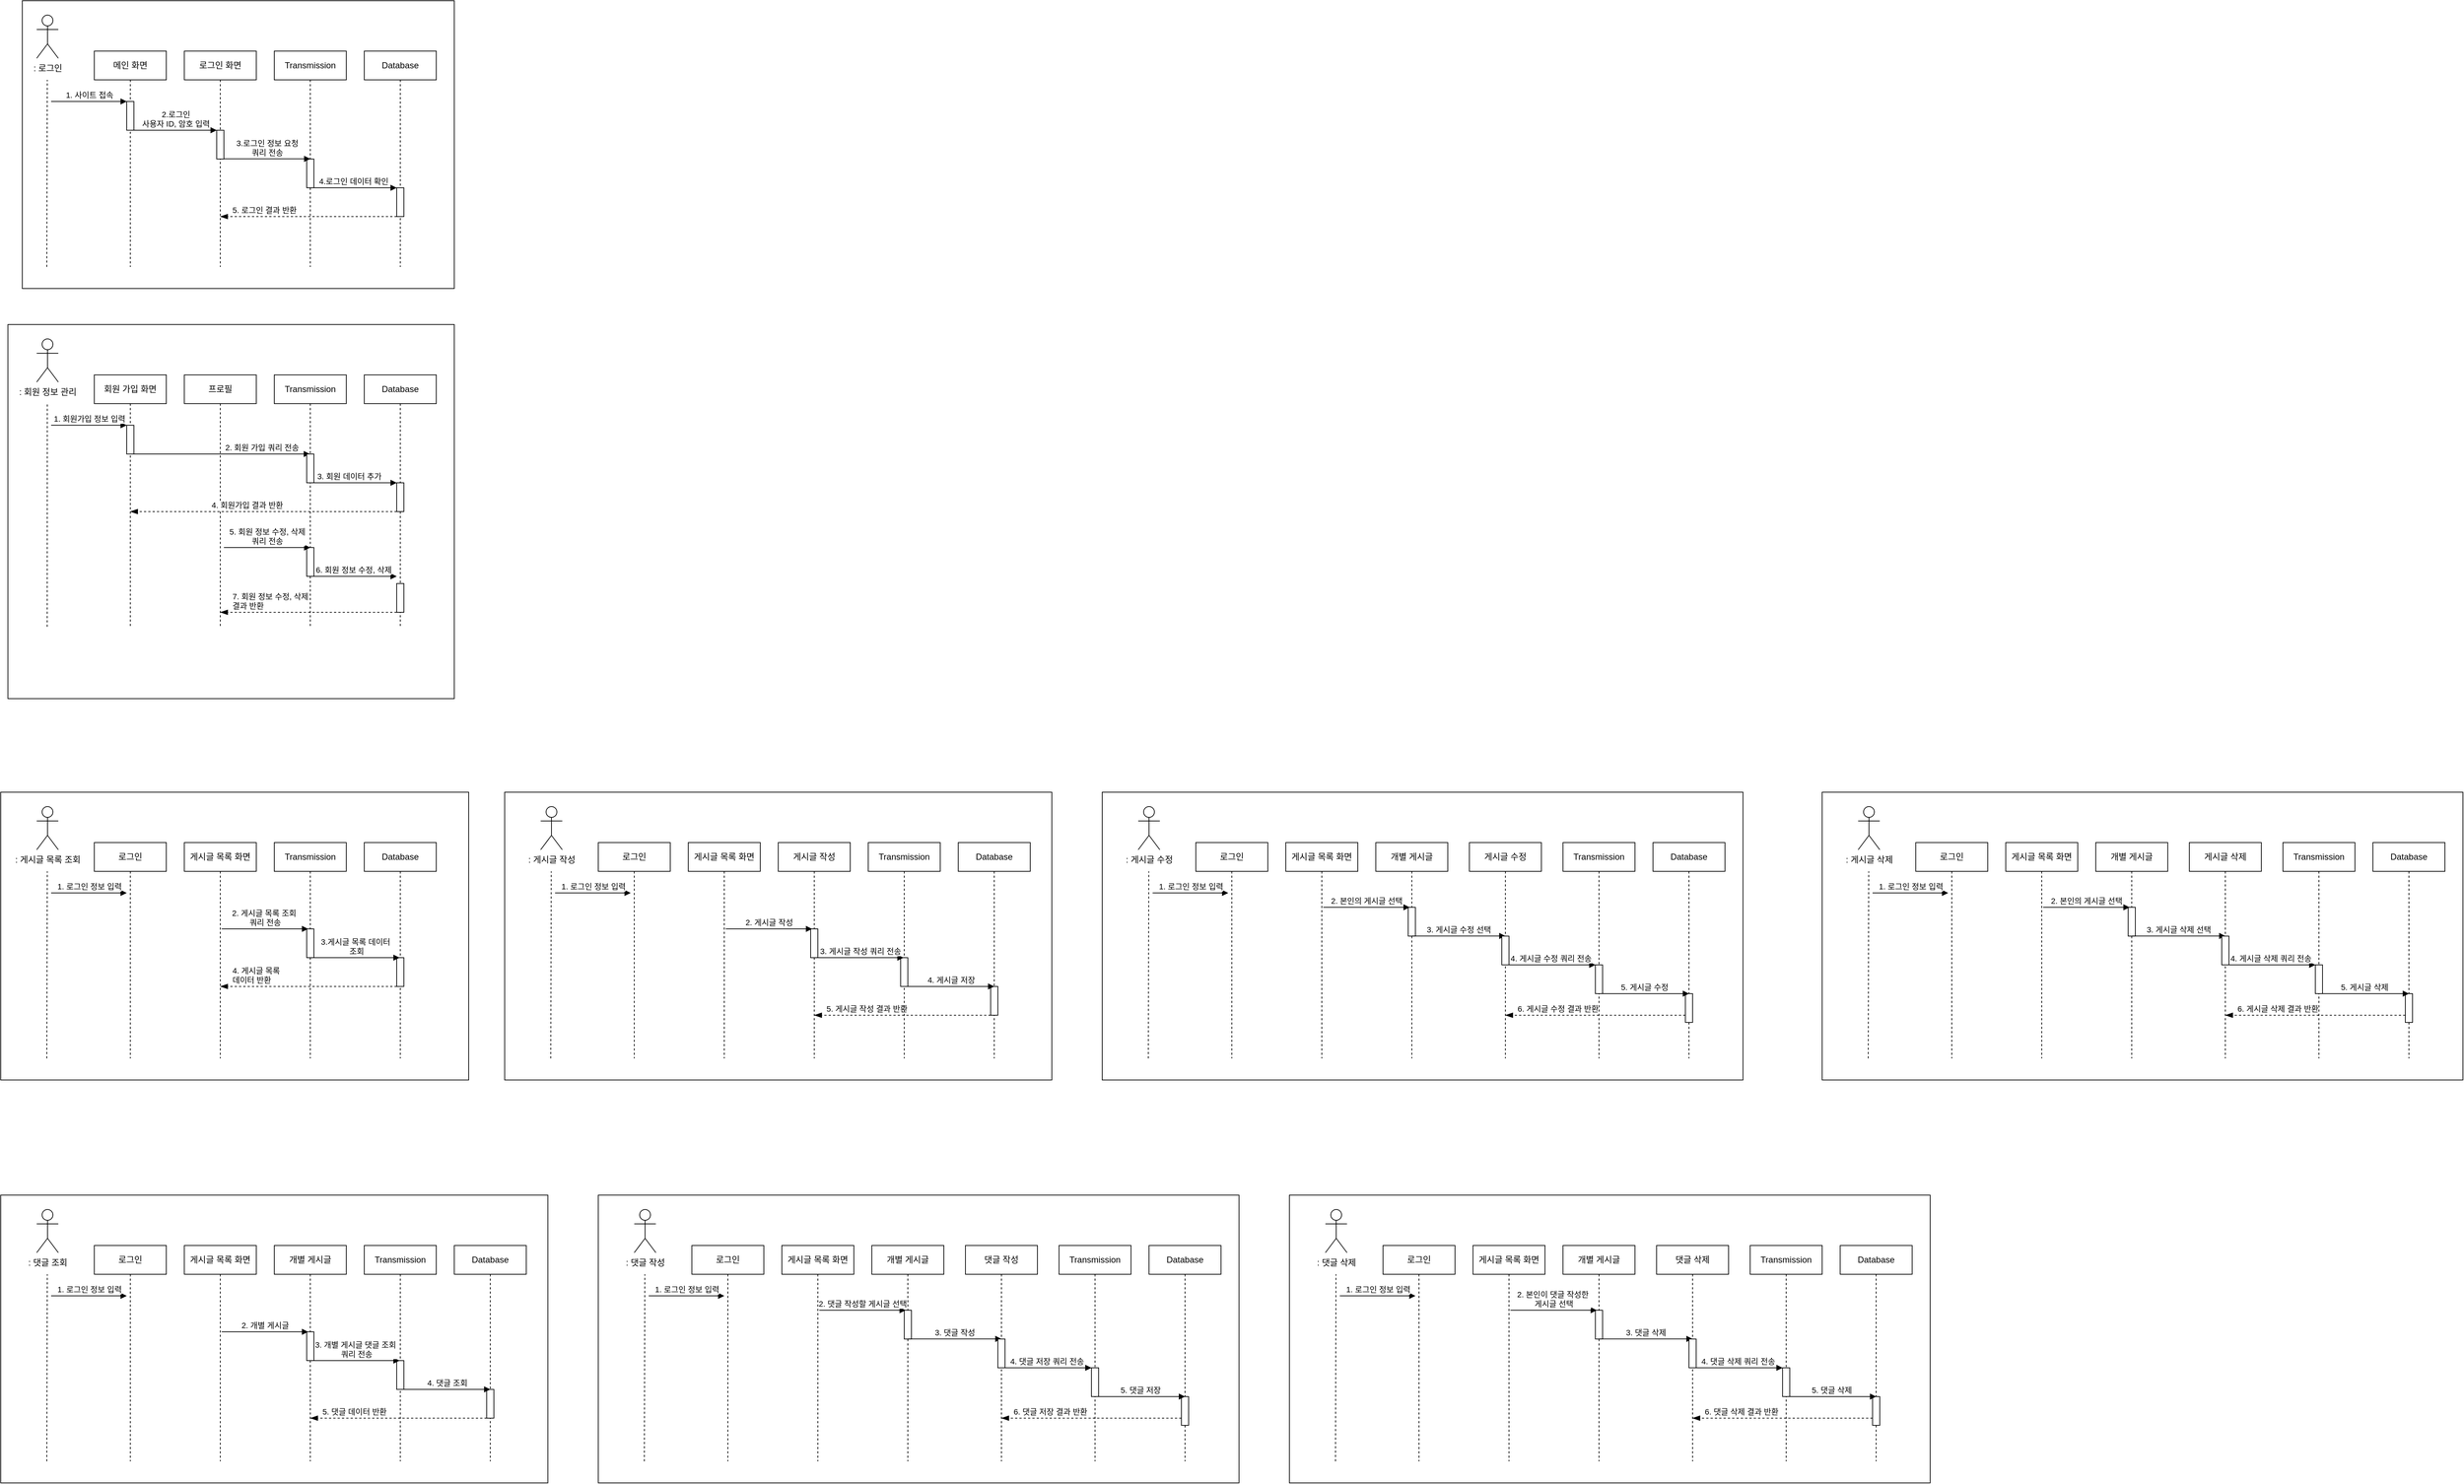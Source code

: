 <mxfile version="28.0.5">
  <diagram name="Page-1" id="2YBvvXClWsGukQMizWep">
    <mxGraphModel dx="964" dy="1694" grid="1" gridSize="10" guides="1" tooltips="1" connect="1" arrows="1" fold="1" page="1" pageScale="1" pageWidth="850" pageHeight="1100" math="0" shadow="0">
      <root>
        <mxCell id="0" />
        <mxCell id="1" parent="0" />
        <mxCell id="-r2XwVsaGYr7T3Kj54E3-33" value="" style="rounded=0;whiteSpace=wrap;html=1;" vertex="1" parent="1">
          <mxGeometry x="110" y="-670" width="600" height="400" as="geometry" />
        </mxCell>
        <mxCell id="-r2XwVsaGYr7T3Kj54E3-5" value="메인 화면" style="shape=umlLifeline;perimeter=lifelinePerimeter;whiteSpace=wrap;html=1;container=0;dropTarget=0;collapsible=0;recursiveResize=0;outlineConnect=0;portConstraint=eastwest;newEdgeStyle={&quot;edgeStyle&quot;:&quot;elbowEdgeStyle&quot;,&quot;elbow&quot;:&quot;vertical&quot;,&quot;curved&quot;:0,&quot;rounded&quot;:0};" vertex="1" parent="1">
          <mxGeometry x="210" y="-600" width="100" height="300" as="geometry" />
        </mxCell>
        <mxCell id="-r2XwVsaGYr7T3Kj54E3-6" value="" style="html=1;points=[];perimeter=orthogonalPerimeter;outlineConnect=0;targetShapes=umlLifeline;portConstraint=eastwest;newEdgeStyle={&quot;edgeStyle&quot;:&quot;elbowEdgeStyle&quot;,&quot;elbow&quot;:&quot;vertical&quot;,&quot;curved&quot;:0,&quot;rounded&quot;:0};" vertex="1" parent="-r2XwVsaGYr7T3Kj54E3-5">
          <mxGeometry x="45" y="70" width="10" height="40" as="geometry" />
        </mxCell>
        <mxCell id="-r2XwVsaGYr7T3Kj54E3-9" value="로그인 화면" style="shape=umlLifeline;perimeter=lifelinePerimeter;whiteSpace=wrap;html=1;container=0;dropTarget=0;collapsible=0;recursiveResize=0;outlineConnect=0;portConstraint=eastwest;newEdgeStyle={&quot;edgeStyle&quot;:&quot;elbowEdgeStyle&quot;,&quot;elbow&quot;:&quot;vertical&quot;,&quot;curved&quot;:0,&quot;rounded&quot;:0};" vertex="1" parent="1">
          <mxGeometry x="335" y="-600" width="100" height="300" as="geometry" />
        </mxCell>
        <mxCell id="-r2XwVsaGYr7T3Kj54E3-10" value="" style="html=1;points=[];perimeter=orthogonalPerimeter;outlineConnect=0;targetShapes=umlLifeline;portConstraint=eastwest;newEdgeStyle={&quot;edgeStyle&quot;:&quot;elbowEdgeStyle&quot;,&quot;elbow&quot;:&quot;vertical&quot;,&quot;curved&quot;:0,&quot;rounded&quot;:0};" vertex="1" parent="-r2XwVsaGYr7T3Kj54E3-9">
          <mxGeometry x="45" y="110" width="10" height="40" as="geometry" />
        </mxCell>
        <mxCell id="-r2XwVsaGYr7T3Kj54E3-11" value="2.로그인&lt;div&gt;사용자 ID, 암호 입력&lt;/div&gt;" style="html=1;verticalAlign=bottom;endArrow=block;edgeStyle=elbowEdgeStyle;elbow=vertical;curved=0;rounded=0;" edge="1" parent="1" source="-r2XwVsaGYr7T3Kj54E3-6">
          <mxGeometry relative="1" as="geometry">
            <mxPoint x="265" y="-480" as="sourcePoint" />
            <Array as="points">
              <mxPoint x="380" y="-490" />
            </Array>
            <mxPoint x="380" y="-490" as="targetPoint" />
            <mxPoint as="offset" />
          </mxGeometry>
        </mxCell>
        <mxCell id="-r2XwVsaGYr7T3Kj54E3-12" value="5. 로그인 결과 반환" style="html=1;verticalAlign=bottom;endArrow=blockThin;dashed=1;endSize=8;edgeStyle=elbowEdgeStyle;elbow=vertical;curved=0;rounded=0;align=left;endFill=1;" edge="1" parent="1" source="-r2XwVsaGYr7T3Kj54E3-30" target="-r2XwVsaGYr7T3Kj54E3-9">
          <mxGeometry x="0.879" relative="1" as="geometry">
            <mxPoint x="450" y="-460" as="targetPoint" />
            <Array as="points">
              <mxPoint x="600" y="-370" />
            </Array>
            <mxPoint x="570" y="-340" as="sourcePoint" />
            <mxPoint as="offset" />
          </mxGeometry>
        </mxCell>
        <mxCell id="-r2XwVsaGYr7T3Kj54E3-20" value=": 로그인" style="shape=umlActor;verticalLabelPosition=bottom;verticalAlign=top;html=1;outlineConnect=0;" vertex="1" parent="1">
          <mxGeometry x="130" y="-650" width="30" height="60" as="geometry" />
        </mxCell>
        <mxCell id="-r2XwVsaGYr7T3Kj54E3-21" value="" style="endArrow=none;dashed=1;html=1;rounded=0;" edge="1" parent="1">
          <mxGeometry width="50" height="50" relative="1" as="geometry">
            <mxPoint x="144" y="-300" as="sourcePoint" />
            <mxPoint x="144.68" y="-560" as="targetPoint" />
          </mxGeometry>
        </mxCell>
        <mxCell id="-r2XwVsaGYr7T3Kj54E3-23" value="1. 사이트 접속" style="html=1;verticalAlign=bottom;endArrow=block;edgeStyle=elbowEdgeStyle;elbow=vertical;curved=0;rounded=0;" edge="1" parent="1">
          <mxGeometry relative="1" as="geometry">
            <mxPoint x="150" y="-530" as="sourcePoint" />
            <Array as="points">
              <mxPoint x="165" y="-530" />
            </Array>
            <mxPoint x="255" y="-530" as="targetPoint" />
          </mxGeometry>
        </mxCell>
        <mxCell id="-r2XwVsaGYr7T3Kj54E3-26" value="Transmission" style="shape=umlLifeline;perimeter=lifelinePerimeter;whiteSpace=wrap;html=1;container=0;dropTarget=0;collapsible=0;recursiveResize=0;outlineConnect=0;portConstraint=eastwest;newEdgeStyle={&quot;edgeStyle&quot;:&quot;elbowEdgeStyle&quot;,&quot;elbow&quot;:&quot;vertical&quot;,&quot;curved&quot;:0,&quot;rounded&quot;:0};" vertex="1" parent="1">
          <mxGeometry x="460" y="-600" width="100" height="300" as="geometry" />
        </mxCell>
        <mxCell id="-r2XwVsaGYr7T3Kj54E3-27" value="" style="html=1;points=[];perimeter=orthogonalPerimeter;outlineConnect=0;targetShapes=umlLifeline;portConstraint=eastwest;newEdgeStyle={&quot;edgeStyle&quot;:&quot;elbowEdgeStyle&quot;,&quot;elbow&quot;:&quot;vertical&quot;,&quot;curved&quot;:0,&quot;rounded&quot;:0};" vertex="1" parent="-r2XwVsaGYr7T3Kj54E3-26">
          <mxGeometry x="45" y="150" width="10" height="40" as="geometry" />
        </mxCell>
        <mxCell id="-r2XwVsaGYr7T3Kj54E3-28" value="3.로그인 정보 요청&lt;div&gt;쿼리 전송&lt;/div&gt;" style="html=1;verticalAlign=bottom;endArrow=block;edgeStyle=elbowEdgeStyle;elbow=vertical;curved=0;rounded=0;" edge="1" parent="1">
          <mxGeometry relative="1" as="geometry">
            <mxPoint x="390" y="-450.21" as="sourcePoint" />
            <Array as="points">
              <mxPoint x="510" y="-450.21" />
            </Array>
            <mxPoint x="510" y="-450.21" as="targetPoint" />
            <mxPoint as="offset" />
          </mxGeometry>
        </mxCell>
        <mxCell id="-r2XwVsaGYr7T3Kj54E3-29" value="Database" style="shape=umlLifeline;perimeter=lifelinePerimeter;whiteSpace=wrap;html=1;container=0;dropTarget=0;collapsible=0;recursiveResize=0;outlineConnect=0;portConstraint=eastwest;newEdgeStyle={&quot;edgeStyle&quot;:&quot;elbowEdgeStyle&quot;,&quot;elbow&quot;:&quot;vertical&quot;,&quot;curved&quot;:0,&quot;rounded&quot;:0};" vertex="1" parent="1">
          <mxGeometry x="585" y="-600" width="100" height="300" as="geometry" />
        </mxCell>
        <mxCell id="-r2XwVsaGYr7T3Kj54E3-30" value="" style="html=1;points=[];perimeter=orthogonalPerimeter;outlineConnect=0;targetShapes=umlLifeline;portConstraint=eastwest;newEdgeStyle={&quot;edgeStyle&quot;:&quot;elbowEdgeStyle&quot;,&quot;elbow&quot;:&quot;vertical&quot;,&quot;curved&quot;:0,&quot;rounded&quot;:0};" vertex="1" parent="-r2XwVsaGYr7T3Kj54E3-29">
          <mxGeometry x="45" y="190" width="10" height="40" as="geometry" />
        </mxCell>
        <mxCell id="-r2XwVsaGYr7T3Kj54E3-31" value="4.로그인 데이터 확인" style="html=1;verticalAlign=bottom;endArrow=block;edgeStyle=elbowEdgeStyle;elbow=vertical;curved=0;rounded=0;" edge="1" parent="1">
          <mxGeometry relative="1" as="geometry">
            <mxPoint x="510" y="-410" as="sourcePoint" />
            <Array as="points">
              <mxPoint x="630" y="-410" />
            </Array>
            <mxPoint x="630" y="-410" as="targetPoint" />
            <mxPoint as="offset" />
          </mxGeometry>
        </mxCell>
        <mxCell id="-r2XwVsaGYr7T3Kj54E3-34" value="" style="rounded=0;whiteSpace=wrap;html=1;" vertex="1" parent="1">
          <mxGeometry x="80" y="430" width="650" height="400" as="geometry" />
        </mxCell>
        <mxCell id="-r2XwVsaGYr7T3Kj54E3-35" value="로그인" style="shape=umlLifeline;perimeter=lifelinePerimeter;whiteSpace=wrap;html=1;container=0;dropTarget=0;collapsible=0;recursiveResize=0;outlineConnect=0;portConstraint=eastwest;newEdgeStyle={&quot;edgeStyle&quot;:&quot;elbowEdgeStyle&quot;,&quot;elbow&quot;:&quot;vertical&quot;,&quot;curved&quot;:0,&quot;rounded&quot;:0};" vertex="1" parent="1">
          <mxGeometry x="210" y="500" width="100" height="300" as="geometry" />
        </mxCell>
        <mxCell id="-r2XwVsaGYr7T3Kj54E3-37" value="게시글 목록 화면" style="shape=umlLifeline;perimeter=lifelinePerimeter;whiteSpace=wrap;html=1;container=0;dropTarget=0;collapsible=0;recursiveResize=0;outlineConnect=0;portConstraint=eastwest;newEdgeStyle={&quot;edgeStyle&quot;:&quot;elbowEdgeStyle&quot;,&quot;elbow&quot;:&quot;vertical&quot;,&quot;curved&quot;:0,&quot;rounded&quot;:0};" vertex="1" parent="1">
          <mxGeometry x="335" y="500" width="100" height="300" as="geometry" />
        </mxCell>
        <mxCell id="-r2XwVsaGYr7T3Kj54E3-40" value="4. 게시글 목록&amp;nbsp;&lt;div&gt;데이터 반환&lt;/div&gt;" style="html=1;verticalAlign=bottom;endArrow=blockThin;dashed=1;endSize=8;edgeStyle=elbowEdgeStyle;elbow=vertical;curved=0;rounded=0;align=left;endFill=1;" edge="1" source="-r2XwVsaGYr7T3Kj54E3-48" parent="1">
          <mxGeometry x="0.879" relative="1" as="geometry">
            <mxPoint x="385.034" y="700" as="targetPoint" />
            <Array as="points">
              <mxPoint x="599.96" y="700" />
            </Array>
            <mxPoint x="634.96" y="670" as="sourcePoint" />
            <mxPoint as="offset" />
          </mxGeometry>
        </mxCell>
        <mxCell id="-r2XwVsaGYr7T3Kj54E3-41" value=": 게시글 목록 조회" style="shape=umlActor;verticalLabelPosition=bottom;verticalAlign=top;html=1;outlineConnect=0;" vertex="1" parent="1">
          <mxGeometry x="130" y="450" width="30" height="60" as="geometry" />
        </mxCell>
        <mxCell id="-r2XwVsaGYr7T3Kj54E3-42" value="" style="endArrow=none;dashed=1;html=1;rounded=0;" edge="1" parent="1">
          <mxGeometry width="50" height="50" relative="1" as="geometry">
            <mxPoint x="144" y="800" as="sourcePoint" />
            <mxPoint x="144.68" y="540" as="targetPoint" />
          </mxGeometry>
        </mxCell>
        <mxCell id="-r2XwVsaGYr7T3Kj54E3-43" value="1. 로그인 정보 입력" style="html=1;verticalAlign=bottom;endArrow=block;edgeStyle=elbowEdgeStyle;elbow=vertical;curved=0;rounded=0;" edge="1" parent="1">
          <mxGeometry relative="1" as="geometry">
            <mxPoint x="150" y="570" as="sourcePoint" />
            <Array as="points">
              <mxPoint x="165" y="570" />
            </Array>
            <mxPoint x="255" y="570" as="targetPoint" />
          </mxGeometry>
        </mxCell>
        <mxCell id="-r2XwVsaGYr7T3Kj54E3-44" value="Transmission" style="shape=umlLifeline;perimeter=lifelinePerimeter;whiteSpace=wrap;html=1;container=0;dropTarget=0;collapsible=0;recursiveResize=0;outlineConnect=0;portConstraint=eastwest;newEdgeStyle={&quot;edgeStyle&quot;:&quot;elbowEdgeStyle&quot;,&quot;elbow&quot;:&quot;vertical&quot;,&quot;curved&quot;:0,&quot;rounded&quot;:0};" vertex="1" parent="1">
          <mxGeometry x="460" y="500" width="100" height="300" as="geometry" />
        </mxCell>
        <mxCell id="-r2XwVsaGYr7T3Kj54E3-45" value="" style="html=1;points=[];perimeter=orthogonalPerimeter;outlineConnect=0;targetShapes=umlLifeline;portConstraint=eastwest;newEdgeStyle={&quot;edgeStyle&quot;:&quot;elbowEdgeStyle&quot;,&quot;elbow&quot;:&quot;vertical&quot;,&quot;curved&quot;:0,&quot;rounded&quot;:0};" vertex="1" parent="-r2XwVsaGYr7T3Kj54E3-44">
          <mxGeometry x="45" y="120" width="10" height="40" as="geometry" />
        </mxCell>
        <mxCell id="-r2XwVsaGYr7T3Kj54E3-46" value="2. 게시글 목록 조회&amp;nbsp;&lt;div&gt;쿼리 전송&lt;/div&gt;" style="html=1;verticalAlign=bottom;endArrow=block;edgeStyle=elbowEdgeStyle;elbow=vertical;curved=0;rounded=0;" edge="1" parent="1">
          <mxGeometry relative="1" as="geometry">
            <mxPoint x="387" y="620" as="sourcePoint" />
            <Array as="points">
              <mxPoint x="507" y="620" />
            </Array>
            <mxPoint x="507" y="620" as="targetPoint" />
            <mxPoint as="offset" />
          </mxGeometry>
        </mxCell>
        <mxCell id="-r2XwVsaGYr7T3Kj54E3-47" value="Database" style="shape=umlLifeline;perimeter=lifelinePerimeter;whiteSpace=wrap;html=1;container=0;dropTarget=0;collapsible=0;recursiveResize=0;outlineConnect=0;portConstraint=eastwest;newEdgeStyle={&quot;edgeStyle&quot;:&quot;elbowEdgeStyle&quot;,&quot;elbow&quot;:&quot;vertical&quot;,&quot;curved&quot;:0,&quot;rounded&quot;:0};" vertex="1" parent="1">
          <mxGeometry x="585" y="500" width="100" height="300" as="geometry" />
        </mxCell>
        <mxCell id="-r2XwVsaGYr7T3Kj54E3-48" value="" style="html=1;points=[];perimeter=orthogonalPerimeter;outlineConnect=0;targetShapes=umlLifeline;portConstraint=eastwest;newEdgeStyle={&quot;edgeStyle&quot;:&quot;elbowEdgeStyle&quot;,&quot;elbow&quot;:&quot;vertical&quot;,&quot;curved&quot;:0,&quot;rounded&quot;:0};" vertex="1" parent="-r2XwVsaGYr7T3Kj54E3-47">
          <mxGeometry x="45" y="160" width="10" height="40" as="geometry" />
        </mxCell>
        <mxCell id="-r2XwVsaGYr7T3Kj54E3-49" value="3.게시글 목록 데이터&amp;nbsp;&lt;div&gt;조회&lt;/div&gt;" style="html=1;verticalAlign=bottom;endArrow=block;edgeStyle=elbowEdgeStyle;elbow=vertical;curved=0;rounded=0;" edge="1" parent="1">
          <mxGeometry relative="1" as="geometry">
            <mxPoint x="514" y="660" as="sourcePoint" />
            <Array as="points">
              <mxPoint x="634" y="660" />
            </Array>
            <mxPoint x="634" y="660" as="targetPoint" />
            <mxPoint as="offset" />
          </mxGeometry>
        </mxCell>
        <mxCell id="-r2XwVsaGYr7T3Kj54E3-52" value="" style="rounded=0;whiteSpace=wrap;html=1;" vertex="1" parent="1">
          <mxGeometry x="90" y="-220" width="620" height="520" as="geometry" />
        </mxCell>
        <mxCell id="-r2XwVsaGYr7T3Kj54E3-53" value="회원 가입 화면" style="shape=umlLifeline;perimeter=lifelinePerimeter;whiteSpace=wrap;html=1;container=0;dropTarget=0;collapsible=0;recursiveResize=0;outlineConnect=0;portConstraint=eastwest;newEdgeStyle={&quot;edgeStyle&quot;:&quot;elbowEdgeStyle&quot;,&quot;elbow&quot;:&quot;vertical&quot;,&quot;curved&quot;:0,&quot;rounded&quot;:0};" vertex="1" parent="1">
          <mxGeometry x="210" y="-150" width="100" height="350" as="geometry" />
        </mxCell>
        <mxCell id="-r2XwVsaGYr7T3Kj54E3-54" value="" style="html=1;points=[];perimeter=orthogonalPerimeter;outlineConnect=0;targetShapes=umlLifeline;portConstraint=eastwest;newEdgeStyle={&quot;edgeStyle&quot;:&quot;elbowEdgeStyle&quot;,&quot;elbow&quot;:&quot;vertical&quot;,&quot;curved&quot;:0,&quot;rounded&quot;:0};" vertex="1" parent="-r2XwVsaGYr7T3Kj54E3-53">
          <mxGeometry x="45" y="70" width="10" height="40" as="geometry" />
        </mxCell>
        <mxCell id="-r2XwVsaGYr7T3Kj54E3-55" value="프로필" style="shape=umlLifeline;perimeter=lifelinePerimeter;whiteSpace=wrap;html=1;container=0;dropTarget=0;collapsible=0;recursiveResize=0;outlineConnect=0;portConstraint=eastwest;newEdgeStyle={&quot;edgeStyle&quot;:&quot;elbowEdgeStyle&quot;,&quot;elbow&quot;:&quot;vertical&quot;,&quot;curved&quot;:0,&quot;rounded&quot;:0};" vertex="1" parent="1">
          <mxGeometry x="335" y="-150" width="100" height="350" as="geometry" />
        </mxCell>
        <mxCell id="-r2XwVsaGYr7T3Kj54E3-57" value="2. 회원 가입 쿼리 전송" style="html=1;verticalAlign=bottom;endArrow=block;edgeStyle=elbowEdgeStyle;elbow=vertical;curved=0;rounded=0;align=left;" edge="1" source="-r2XwVsaGYr7T3Kj54E3-54" parent="1" target="-r2XwVsaGYr7T3Kj54E3-62">
          <mxGeometry x="0.022" relative="1" as="geometry">
            <mxPoint x="265" y="-30" as="sourcePoint" />
            <Array as="points">
              <mxPoint x="380" y="-40" />
            </Array>
            <mxPoint x="380" y="-40" as="targetPoint" />
            <mxPoint as="offset" />
          </mxGeometry>
        </mxCell>
        <mxCell id="-r2XwVsaGYr7T3Kj54E3-58" value="4. 회원가입 결과 반환" style="html=1;verticalAlign=bottom;endArrow=blockThin;dashed=1;endSize=8;edgeStyle=elbowEdgeStyle;elbow=vertical;curved=0;rounded=0;align=left;endFill=1;" edge="1" source="-r2XwVsaGYr7T3Kj54E3-70" target="-r2XwVsaGYr7T3Kj54E3-53" parent="1">
          <mxGeometry x="0.402" relative="1" as="geometry">
            <mxPoint x="384.85" y="40" as="targetPoint" />
            <Array as="points">
              <mxPoint x="600.15" y="40" />
            </Array>
            <mxPoint x="635.15" y="100" as="sourcePoint" />
            <mxPoint as="offset" />
          </mxGeometry>
        </mxCell>
        <mxCell id="-r2XwVsaGYr7T3Kj54E3-59" value=": 회원 정보 관리" style="shape=umlActor;verticalLabelPosition=bottom;verticalAlign=top;html=1;outlineConnect=0;" vertex="1" parent="1">
          <mxGeometry x="130" y="-200" width="30" height="60" as="geometry" />
        </mxCell>
        <mxCell id="-r2XwVsaGYr7T3Kj54E3-60" value="" style="endArrow=none;dashed=1;html=1;rounded=0;exitX=0.088;exitY=0.808;exitDx=0;exitDy=0;exitPerimeter=0;" edge="1" parent="1" source="-r2XwVsaGYr7T3Kj54E3-52">
          <mxGeometry width="50" height="50" relative="1" as="geometry">
            <mxPoint x="144" y="150" as="sourcePoint" />
            <mxPoint x="144.68" y="-110" as="targetPoint" />
          </mxGeometry>
        </mxCell>
        <mxCell id="-r2XwVsaGYr7T3Kj54E3-61" value="1. 회원가입 정보 입력" style="html=1;verticalAlign=bottom;endArrow=block;edgeStyle=elbowEdgeStyle;elbow=vertical;curved=0;rounded=0;" edge="1" parent="1">
          <mxGeometry relative="1" as="geometry">
            <mxPoint x="150" y="-80" as="sourcePoint" />
            <Array as="points">
              <mxPoint x="165" y="-80" />
            </Array>
            <mxPoint x="255" y="-80" as="targetPoint" />
          </mxGeometry>
        </mxCell>
        <mxCell id="-r2XwVsaGYr7T3Kj54E3-62" value="Transmission" style="shape=umlLifeline;perimeter=lifelinePerimeter;whiteSpace=wrap;html=1;container=0;dropTarget=0;collapsible=0;recursiveResize=0;outlineConnect=0;portConstraint=eastwest;newEdgeStyle={&quot;edgeStyle&quot;:&quot;elbowEdgeStyle&quot;,&quot;elbow&quot;:&quot;vertical&quot;,&quot;curved&quot;:0,&quot;rounded&quot;:0};" vertex="1" parent="1">
          <mxGeometry x="460" y="-150" width="100" height="350" as="geometry" />
        </mxCell>
        <mxCell id="-r2XwVsaGYr7T3Kj54E3-63" value="" style="html=1;points=[];perimeter=orthogonalPerimeter;outlineConnect=0;targetShapes=umlLifeline;portConstraint=eastwest;newEdgeStyle={&quot;edgeStyle&quot;:&quot;elbowEdgeStyle&quot;,&quot;elbow&quot;:&quot;vertical&quot;,&quot;curved&quot;:0,&quot;rounded&quot;:0};" vertex="1" parent="-r2XwVsaGYr7T3Kj54E3-62">
          <mxGeometry x="45" y="110" width="10" height="40" as="geometry" />
        </mxCell>
        <mxCell id="-r2XwVsaGYr7T3Kj54E3-71" value="" style="html=1;points=[];perimeter=orthogonalPerimeter;outlineConnect=0;targetShapes=umlLifeline;portConstraint=eastwest;newEdgeStyle={&quot;edgeStyle&quot;:&quot;elbowEdgeStyle&quot;,&quot;elbow&quot;:&quot;vertical&quot;,&quot;curved&quot;:0,&quot;rounded&quot;:0};" vertex="1" parent="-r2XwVsaGYr7T3Kj54E3-62">
          <mxGeometry x="45" y="240" width="10" height="40" as="geometry" />
        </mxCell>
        <mxCell id="-r2XwVsaGYr7T3Kj54E3-64" value="3. 회원 데이터 추가" style="html=1;verticalAlign=bottom;endArrow=block;edgeStyle=elbowEdgeStyle;elbow=vertical;curved=0;rounded=0;align=right;" edge="1" parent="1">
          <mxGeometry x="0.667" relative="1" as="geometry">
            <mxPoint x="510" y="-3.639e-14" as="sourcePoint" />
            <Array as="points">
              <mxPoint x="630" y="-3.639e-14" />
            </Array>
            <mxPoint x="630" y="-3.639e-14" as="targetPoint" />
            <mxPoint as="offset" />
          </mxGeometry>
        </mxCell>
        <mxCell id="-r2XwVsaGYr7T3Kj54E3-65" value="Database" style="shape=umlLifeline;perimeter=lifelinePerimeter;whiteSpace=wrap;html=1;container=0;dropTarget=0;collapsible=0;recursiveResize=0;outlineConnect=0;portConstraint=eastwest;newEdgeStyle={&quot;edgeStyle&quot;:&quot;elbowEdgeStyle&quot;,&quot;elbow&quot;:&quot;vertical&quot;,&quot;curved&quot;:0,&quot;rounded&quot;:0};" vertex="1" parent="1">
          <mxGeometry x="585" y="-150" width="100" height="350" as="geometry" />
        </mxCell>
        <mxCell id="-r2XwVsaGYr7T3Kj54E3-70" value="" style="html=1;points=[];perimeter=orthogonalPerimeter;outlineConnect=0;targetShapes=umlLifeline;portConstraint=eastwest;newEdgeStyle={&quot;edgeStyle&quot;:&quot;elbowEdgeStyle&quot;,&quot;elbow&quot;:&quot;vertical&quot;,&quot;curved&quot;:0,&quot;rounded&quot;:0};" vertex="1" parent="-r2XwVsaGYr7T3Kj54E3-65">
          <mxGeometry x="45" y="150" width="10" height="40" as="geometry" />
        </mxCell>
        <mxCell id="-r2XwVsaGYr7T3Kj54E3-67" value="5. 회원 정보 수정, 삭제&lt;div&gt;쿼리 전송&lt;/div&gt;" style="html=1;verticalAlign=bottom;endArrow=block;edgeStyle=elbowEdgeStyle;elbow=vertical;curved=0;rounded=0;" edge="1" parent="1">
          <mxGeometry relative="1" as="geometry">
            <mxPoint x="390" y="90" as="sourcePoint" />
            <Array as="points">
              <mxPoint x="510" y="90" />
            </Array>
            <mxPoint x="510" y="90" as="targetPoint" />
            <mxPoint as="offset" />
          </mxGeometry>
        </mxCell>
        <mxCell id="-r2XwVsaGYr7T3Kj54E3-66" value="" style="html=1;points=[];perimeter=orthogonalPerimeter;outlineConnect=0;targetShapes=umlLifeline;portConstraint=eastwest;newEdgeStyle={&quot;edgeStyle&quot;:&quot;elbowEdgeStyle&quot;,&quot;elbow&quot;:&quot;vertical&quot;,&quot;curved&quot;:0,&quot;rounded&quot;:0};" vertex="1" parent="1">
          <mxGeometry x="630" y="140" width="10" height="40" as="geometry" />
        </mxCell>
        <mxCell id="-r2XwVsaGYr7T3Kj54E3-72" value="6. 회원 정보 수정, 삭제" style="html=1;verticalAlign=bottom;endArrow=block;edgeStyle=elbowEdgeStyle;elbow=vertical;curved=0;rounded=0;" edge="1" parent="1">
          <mxGeometry relative="1" as="geometry">
            <mxPoint x="510" y="130" as="sourcePoint" />
            <Array as="points">
              <mxPoint x="630" y="130" />
            </Array>
            <mxPoint x="630" y="130" as="targetPoint" />
            <mxPoint as="offset" />
          </mxGeometry>
        </mxCell>
        <mxCell id="-r2XwVsaGYr7T3Kj54E3-73" value="7. 회원 정보 수정, 삭제&lt;div&gt;결과 반환&lt;/div&gt;" style="html=1;verticalAlign=bottom;endArrow=blockThin;dashed=1;endSize=8;edgeStyle=elbowEdgeStyle;elbow=vertical;curved=0;rounded=0;align=left;endFill=1;" edge="1" parent="1" target="-r2XwVsaGYr7T3Kj54E3-55">
          <mxGeometry x="0.876" relative="1" as="geometry">
            <mxPoint x="260" y="180" as="targetPoint" />
            <Array as="points">
              <mxPoint x="600.15" y="180" />
            </Array>
            <mxPoint x="630" y="180" as="sourcePoint" />
            <mxPoint as="offset" />
          </mxGeometry>
        </mxCell>
        <mxCell id="-r2XwVsaGYr7T3Kj54E3-92" value="" style="rounded=0;whiteSpace=wrap;html=1;" vertex="1" parent="1">
          <mxGeometry x="780" y="430" width="760" height="400" as="geometry" />
        </mxCell>
        <mxCell id="-r2XwVsaGYr7T3Kj54E3-93" value="로그인" style="shape=umlLifeline;perimeter=lifelinePerimeter;whiteSpace=wrap;html=1;container=0;dropTarget=0;collapsible=0;recursiveResize=0;outlineConnect=0;portConstraint=eastwest;newEdgeStyle={&quot;edgeStyle&quot;:&quot;elbowEdgeStyle&quot;,&quot;elbow&quot;:&quot;vertical&quot;,&quot;curved&quot;:0,&quot;rounded&quot;:0};" vertex="1" parent="1">
          <mxGeometry x="910" y="500" width="100" height="300" as="geometry" />
        </mxCell>
        <mxCell id="-r2XwVsaGYr7T3Kj54E3-94" value="게시글 목록 화면" style="shape=umlLifeline;perimeter=lifelinePerimeter;whiteSpace=wrap;html=1;container=0;dropTarget=0;collapsible=0;recursiveResize=0;outlineConnect=0;portConstraint=eastwest;newEdgeStyle={&quot;edgeStyle&quot;:&quot;elbowEdgeStyle&quot;,&quot;elbow&quot;:&quot;vertical&quot;,&quot;curved&quot;:0,&quot;rounded&quot;:0};" vertex="1" parent="1">
          <mxGeometry x="1035" y="500" width="100" height="300" as="geometry" />
        </mxCell>
        <mxCell id="-r2XwVsaGYr7T3Kj54E3-95" value="5. 게시글 작성 결과 반환" style="html=1;verticalAlign=bottom;endArrow=blockThin;dashed=1;endSize=8;edgeStyle=elbowEdgeStyle;elbow=vertical;curved=0;rounded=0;align=left;endFill=1;" edge="1" parent="1" source="-r2XwVsaGYr7T3Kj54E3-106">
          <mxGeometry x="0.879" relative="1" as="geometry">
            <mxPoint x="1210.074" y="740" as="targetPoint" />
            <Array as="points">
              <mxPoint x="1425" y="740" />
            </Array>
            <mxPoint x="1510" y="720" as="sourcePoint" />
            <mxPoint as="offset" />
          </mxGeometry>
        </mxCell>
        <mxCell id="-r2XwVsaGYr7T3Kj54E3-96" value=": 게시글 작성" style="shape=umlActor;verticalLabelPosition=bottom;verticalAlign=top;html=1;outlineConnect=0;" vertex="1" parent="1">
          <mxGeometry x="830" y="450" width="30" height="60" as="geometry" />
        </mxCell>
        <mxCell id="-r2XwVsaGYr7T3Kj54E3-97" value="" style="endArrow=none;dashed=1;html=1;rounded=0;" edge="1" parent="1">
          <mxGeometry width="50" height="50" relative="1" as="geometry">
            <mxPoint x="844" y="800" as="sourcePoint" />
            <mxPoint x="844.68" y="540" as="targetPoint" />
          </mxGeometry>
        </mxCell>
        <mxCell id="-r2XwVsaGYr7T3Kj54E3-98" value="1. 로그인 정보 입력" style="html=1;verticalAlign=bottom;endArrow=block;edgeStyle=elbowEdgeStyle;elbow=vertical;curved=0;rounded=0;" edge="1" parent="1">
          <mxGeometry relative="1" as="geometry">
            <mxPoint x="850" y="570" as="sourcePoint" />
            <Array as="points">
              <mxPoint x="865" y="570" />
            </Array>
            <mxPoint x="955" y="570" as="targetPoint" />
          </mxGeometry>
        </mxCell>
        <mxCell id="-r2XwVsaGYr7T3Kj54E3-99" value="게시글 작성" style="shape=umlLifeline;perimeter=lifelinePerimeter;whiteSpace=wrap;html=1;container=0;dropTarget=0;collapsible=0;recursiveResize=0;outlineConnect=0;portConstraint=eastwest;newEdgeStyle={&quot;edgeStyle&quot;:&quot;elbowEdgeStyle&quot;,&quot;elbow&quot;:&quot;vertical&quot;,&quot;curved&quot;:0,&quot;rounded&quot;:0};" vertex="1" parent="1">
          <mxGeometry x="1160" y="500" width="100" height="300" as="geometry" />
        </mxCell>
        <mxCell id="-r2XwVsaGYr7T3Kj54E3-100" value="" style="html=1;points=[];perimeter=orthogonalPerimeter;outlineConnect=0;targetShapes=umlLifeline;portConstraint=eastwest;newEdgeStyle={&quot;edgeStyle&quot;:&quot;elbowEdgeStyle&quot;,&quot;elbow&quot;:&quot;vertical&quot;,&quot;curved&quot;:0,&quot;rounded&quot;:0};" vertex="1" parent="-r2XwVsaGYr7T3Kj54E3-99">
          <mxGeometry x="45" y="120" width="10" height="40" as="geometry" />
        </mxCell>
        <mxCell id="-r2XwVsaGYr7T3Kj54E3-101" value="2. 게시글 작성" style="html=1;verticalAlign=bottom;endArrow=block;edgeStyle=elbowEdgeStyle;elbow=vertical;curved=0;rounded=0;" edge="1" parent="1">
          <mxGeometry relative="1" as="geometry">
            <mxPoint x="1087" y="620" as="sourcePoint" />
            <Array as="points">
              <mxPoint x="1207" y="620" />
            </Array>
            <mxPoint x="1207" y="620" as="targetPoint" />
            <mxPoint as="offset" />
          </mxGeometry>
        </mxCell>
        <mxCell id="-r2XwVsaGYr7T3Kj54E3-102" value="Transmission" style="shape=umlLifeline;perimeter=lifelinePerimeter;whiteSpace=wrap;html=1;container=0;dropTarget=0;collapsible=0;recursiveResize=0;outlineConnect=0;portConstraint=eastwest;newEdgeStyle={&quot;edgeStyle&quot;:&quot;elbowEdgeStyle&quot;,&quot;elbow&quot;:&quot;vertical&quot;,&quot;curved&quot;:0,&quot;rounded&quot;:0};" vertex="1" parent="1">
          <mxGeometry x="1285" y="500" width="100" height="300" as="geometry" />
        </mxCell>
        <mxCell id="-r2XwVsaGYr7T3Kj54E3-103" value="" style="html=1;points=[];perimeter=orthogonalPerimeter;outlineConnect=0;targetShapes=umlLifeline;portConstraint=eastwest;newEdgeStyle={&quot;edgeStyle&quot;:&quot;elbowEdgeStyle&quot;,&quot;elbow&quot;:&quot;vertical&quot;,&quot;curved&quot;:0,&quot;rounded&quot;:0};" vertex="1" parent="-r2XwVsaGYr7T3Kj54E3-102">
          <mxGeometry x="45" y="160" width="10" height="40" as="geometry" />
        </mxCell>
        <mxCell id="-r2XwVsaGYr7T3Kj54E3-104" value="3. 게시글 작성 쿼리 전송" style="html=1;verticalAlign=bottom;endArrow=block;edgeStyle=elbowEdgeStyle;elbow=vertical;curved=0;rounded=0;" edge="1" parent="1">
          <mxGeometry relative="1" as="geometry">
            <mxPoint x="1214" y="660" as="sourcePoint" />
            <Array as="points">
              <mxPoint x="1334" y="660" />
            </Array>
            <mxPoint x="1334" y="660" as="targetPoint" />
            <mxPoint as="offset" />
          </mxGeometry>
        </mxCell>
        <mxCell id="-r2XwVsaGYr7T3Kj54E3-105" value="Database" style="shape=umlLifeline;perimeter=lifelinePerimeter;whiteSpace=wrap;html=1;container=0;dropTarget=0;collapsible=0;recursiveResize=0;outlineConnect=0;portConstraint=eastwest;newEdgeStyle={&quot;edgeStyle&quot;:&quot;elbowEdgeStyle&quot;,&quot;elbow&quot;:&quot;vertical&quot;,&quot;curved&quot;:0,&quot;rounded&quot;:0};" vertex="1" parent="1">
          <mxGeometry x="1410" y="500" width="100" height="300" as="geometry" />
        </mxCell>
        <mxCell id="-r2XwVsaGYr7T3Kj54E3-106" value="" style="html=1;points=[];perimeter=orthogonalPerimeter;outlineConnect=0;targetShapes=umlLifeline;portConstraint=eastwest;newEdgeStyle={&quot;edgeStyle&quot;:&quot;elbowEdgeStyle&quot;,&quot;elbow&quot;:&quot;vertical&quot;,&quot;curved&quot;:0,&quot;rounded&quot;:0};" vertex="1" parent="-r2XwVsaGYr7T3Kj54E3-105">
          <mxGeometry x="45" y="200" width="10" height="40" as="geometry" />
        </mxCell>
        <mxCell id="-r2XwVsaGYr7T3Kj54E3-107" value="4. 게시글 저장" style="html=1;verticalAlign=bottom;endArrow=block;edgeStyle=elbowEdgeStyle;elbow=vertical;curved=0;rounded=0;" edge="1" parent="1">
          <mxGeometry relative="1" as="geometry">
            <mxPoint x="1340" y="700" as="sourcePoint" />
            <Array as="points">
              <mxPoint x="1460" y="700" />
            </Array>
            <mxPoint x="1460" y="700" as="targetPoint" />
            <mxPoint as="offset" />
          </mxGeometry>
        </mxCell>
        <mxCell id="-r2XwVsaGYr7T3Kj54E3-108" value="" style="rounded=0;whiteSpace=wrap;html=1;" vertex="1" parent="1">
          <mxGeometry x="1610" y="430" width="890" height="400" as="geometry" />
        </mxCell>
        <mxCell id="-r2XwVsaGYr7T3Kj54E3-109" value="로그인" style="shape=umlLifeline;perimeter=lifelinePerimeter;whiteSpace=wrap;html=1;container=0;dropTarget=0;collapsible=0;recursiveResize=0;outlineConnect=0;portConstraint=eastwest;newEdgeStyle={&quot;edgeStyle&quot;:&quot;elbowEdgeStyle&quot;,&quot;elbow&quot;:&quot;vertical&quot;,&quot;curved&quot;:0,&quot;rounded&quot;:0};" vertex="1" parent="1">
          <mxGeometry x="1740" y="500" width="100" height="300" as="geometry" />
        </mxCell>
        <mxCell id="-r2XwVsaGYr7T3Kj54E3-110" value="게시글 목록 화면" style="shape=umlLifeline;perimeter=lifelinePerimeter;whiteSpace=wrap;html=1;container=0;dropTarget=0;collapsible=0;recursiveResize=0;outlineConnect=0;portConstraint=eastwest;newEdgeStyle={&quot;edgeStyle&quot;:&quot;elbowEdgeStyle&quot;,&quot;elbow&quot;:&quot;vertical&quot;,&quot;curved&quot;:0,&quot;rounded&quot;:0};" vertex="1" parent="1">
          <mxGeometry x="1865" y="500" width="100" height="300" as="geometry" />
        </mxCell>
        <mxCell id="-r2XwVsaGYr7T3Kj54E3-111" value="6. 게시글 수정 결과 반환" style="html=1;verticalAlign=bottom;endArrow=blockThin;dashed=1;endSize=8;edgeStyle=elbowEdgeStyle;elbow=vertical;curved=0;rounded=0;align=left;endFill=1;" edge="1" source="-r2XwVsaGYr7T3Kj54E3-122" parent="1" target="-r2XwVsaGYr7T3Kj54E3-124">
          <mxGeometry x="0.879" relative="1" as="geometry">
            <mxPoint x="2040.074" y="740" as="targetPoint" />
            <Array as="points">
              <mxPoint x="2255" y="740" />
            </Array>
            <mxPoint x="2340" y="720" as="sourcePoint" />
            <mxPoint as="offset" />
          </mxGeometry>
        </mxCell>
        <mxCell id="-r2XwVsaGYr7T3Kj54E3-112" value=": 게시글 수정" style="shape=umlActor;verticalLabelPosition=bottom;verticalAlign=top;html=1;outlineConnect=0;" vertex="1" parent="1">
          <mxGeometry x="1660" y="450" width="30" height="60" as="geometry" />
        </mxCell>
        <mxCell id="-r2XwVsaGYr7T3Kj54E3-113" value="" style="endArrow=none;dashed=1;html=1;rounded=0;" edge="1" parent="1">
          <mxGeometry width="50" height="50" relative="1" as="geometry">
            <mxPoint x="1674" y="800" as="sourcePoint" />
            <mxPoint x="1674.68" y="540" as="targetPoint" />
          </mxGeometry>
        </mxCell>
        <mxCell id="-r2XwVsaGYr7T3Kj54E3-114" value="1. 로그인 정보 입력" style="html=1;verticalAlign=bottom;endArrow=block;edgeStyle=elbowEdgeStyle;elbow=vertical;curved=0;rounded=0;" edge="1" parent="1">
          <mxGeometry relative="1" as="geometry">
            <mxPoint x="1680" y="570" as="sourcePoint" />
            <Array as="points">
              <mxPoint x="1695" y="570" />
            </Array>
            <mxPoint x="1785" y="570" as="targetPoint" />
          </mxGeometry>
        </mxCell>
        <mxCell id="-r2XwVsaGYr7T3Kj54E3-115" value="개별 게시글" style="shape=umlLifeline;perimeter=lifelinePerimeter;whiteSpace=wrap;html=1;container=0;dropTarget=0;collapsible=0;recursiveResize=0;outlineConnect=0;portConstraint=eastwest;newEdgeStyle={&quot;edgeStyle&quot;:&quot;elbowEdgeStyle&quot;,&quot;elbow&quot;:&quot;vertical&quot;,&quot;curved&quot;:0,&quot;rounded&quot;:0};" vertex="1" parent="1">
          <mxGeometry x="1990" y="500" width="100" height="300" as="geometry" />
        </mxCell>
        <mxCell id="-r2XwVsaGYr7T3Kj54E3-116" value="" style="html=1;points=[];perimeter=orthogonalPerimeter;outlineConnect=0;targetShapes=umlLifeline;portConstraint=eastwest;newEdgeStyle={&quot;edgeStyle&quot;:&quot;elbowEdgeStyle&quot;,&quot;elbow&quot;:&quot;vertical&quot;,&quot;curved&quot;:0,&quot;rounded&quot;:0};" vertex="1" parent="-r2XwVsaGYr7T3Kj54E3-115">
          <mxGeometry x="45" y="90" width="10" height="40" as="geometry" />
        </mxCell>
        <mxCell id="-r2XwVsaGYr7T3Kj54E3-117" value="2. 본인의 게시글 선택" style="html=1;verticalAlign=bottom;endArrow=block;edgeStyle=elbowEdgeStyle;elbow=vertical;curved=0;rounded=0;" edge="1" parent="1">
          <mxGeometry relative="1" as="geometry">
            <mxPoint x="1917" y="590" as="sourcePoint" />
            <Array as="points">
              <mxPoint x="2037" y="590" />
            </Array>
            <mxPoint x="2037" y="590" as="targetPoint" />
            <mxPoint as="offset" />
          </mxGeometry>
        </mxCell>
        <mxCell id="-r2XwVsaGYr7T3Kj54E3-118" value="Transmission" style="shape=umlLifeline;perimeter=lifelinePerimeter;whiteSpace=wrap;html=1;container=0;dropTarget=0;collapsible=0;recursiveResize=0;outlineConnect=0;portConstraint=eastwest;newEdgeStyle={&quot;edgeStyle&quot;:&quot;elbowEdgeStyle&quot;,&quot;elbow&quot;:&quot;vertical&quot;,&quot;curved&quot;:0,&quot;rounded&quot;:0};" vertex="1" parent="1">
          <mxGeometry x="2250" y="500" width="100" height="300" as="geometry" />
        </mxCell>
        <mxCell id="-r2XwVsaGYr7T3Kj54E3-119" value="" style="html=1;points=[];perimeter=orthogonalPerimeter;outlineConnect=0;targetShapes=umlLifeline;portConstraint=eastwest;newEdgeStyle={&quot;edgeStyle&quot;:&quot;elbowEdgeStyle&quot;,&quot;elbow&quot;:&quot;vertical&quot;,&quot;curved&quot;:0,&quot;rounded&quot;:0};" vertex="1" parent="-r2XwVsaGYr7T3Kj54E3-118">
          <mxGeometry x="45" y="170" width="10" height="40" as="geometry" />
        </mxCell>
        <mxCell id="-r2XwVsaGYr7T3Kj54E3-120" value="3. 게시글 수정 선택" style="html=1;verticalAlign=bottom;endArrow=block;edgeStyle=elbowEdgeStyle;elbow=vertical;curved=0;rounded=0;" edge="1" parent="1" target="-r2XwVsaGYr7T3Kj54E3-125">
          <mxGeometry relative="1" as="geometry">
            <mxPoint x="2040" y="629.82" as="sourcePoint" />
            <Array as="points">
              <mxPoint x="2160" y="629.82" />
            </Array>
            <mxPoint x="2160" y="629.82" as="targetPoint" />
            <mxPoint as="offset" />
          </mxGeometry>
        </mxCell>
        <mxCell id="-r2XwVsaGYr7T3Kj54E3-121" value="Database" style="shape=umlLifeline;perimeter=lifelinePerimeter;whiteSpace=wrap;html=1;container=0;dropTarget=0;collapsible=0;recursiveResize=0;outlineConnect=0;portConstraint=eastwest;newEdgeStyle={&quot;edgeStyle&quot;:&quot;elbowEdgeStyle&quot;,&quot;elbow&quot;:&quot;vertical&quot;,&quot;curved&quot;:0,&quot;rounded&quot;:0};" vertex="1" parent="1">
          <mxGeometry x="2375" y="500" width="100" height="300" as="geometry" />
        </mxCell>
        <mxCell id="-r2XwVsaGYr7T3Kj54E3-122" value="" style="html=1;points=[];perimeter=orthogonalPerimeter;outlineConnect=0;targetShapes=umlLifeline;portConstraint=eastwest;newEdgeStyle={&quot;edgeStyle&quot;:&quot;elbowEdgeStyle&quot;,&quot;elbow&quot;:&quot;vertical&quot;,&quot;curved&quot;:0,&quot;rounded&quot;:0};" vertex="1" parent="-r2XwVsaGYr7T3Kj54E3-121">
          <mxGeometry x="45" y="210" width="10" height="40" as="geometry" />
        </mxCell>
        <mxCell id="-r2XwVsaGYr7T3Kj54E3-123" value="4. 게시글 수정 쿼리 전송" style="html=1;verticalAlign=bottom;endArrow=block;edgeStyle=elbowEdgeStyle;elbow=vertical;curved=0;rounded=0;" edge="1" parent="1" target="-r2XwVsaGYr7T3Kj54E3-119">
          <mxGeometry x="-0.001" relative="1" as="geometry">
            <mxPoint x="2170" y="670" as="sourcePoint" />
            <Array as="points">
              <mxPoint x="2290" y="670" />
            </Array>
            <mxPoint x="2290" y="670" as="targetPoint" />
            <mxPoint as="offset" />
          </mxGeometry>
        </mxCell>
        <mxCell id="-r2XwVsaGYr7T3Kj54E3-124" value="게시글 수정" style="shape=umlLifeline;perimeter=lifelinePerimeter;whiteSpace=wrap;html=1;container=0;dropTarget=0;collapsible=0;recursiveResize=0;outlineConnect=0;portConstraint=eastwest;newEdgeStyle={&quot;edgeStyle&quot;:&quot;elbowEdgeStyle&quot;,&quot;elbow&quot;:&quot;vertical&quot;,&quot;curved&quot;:0,&quot;rounded&quot;:0};" vertex="1" parent="1">
          <mxGeometry x="2120" y="500" width="100" height="300" as="geometry" />
        </mxCell>
        <mxCell id="-r2XwVsaGYr7T3Kj54E3-125" value="" style="html=1;points=[];perimeter=orthogonalPerimeter;outlineConnect=0;targetShapes=umlLifeline;portConstraint=eastwest;newEdgeStyle={&quot;edgeStyle&quot;:&quot;elbowEdgeStyle&quot;,&quot;elbow&quot;:&quot;vertical&quot;,&quot;curved&quot;:0,&quot;rounded&quot;:0};" vertex="1" parent="-r2XwVsaGYr7T3Kj54E3-124">
          <mxGeometry x="45" y="130" width="10" height="40" as="geometry" />
        </mxCell>
        <mxCell id="-r2XwVsaGYr7T3Kj54E3-126" value="5. 게시글 수정" style="html=1;verticalAlign=bottom;endArrow=block;edgeStyle=elbowEdgeStyle;elbow=vertical;curved=0;rounded=0;" edge="1" parent="1">
          <mxGeometry x="-0.001" relative="1" as="geometry">
            <mxPoint x="2300" y="710" as="sourcePoint" />
            <Array as="points">
              <mxPoint x="2420" y="710" />
            </Array>
            <mxPoint x="2425" y="710" as="targetPoint" />
            <mxPoint as="offset" />
          </mxGeometry>
        </mxCell>
        <mxCell id="-r2XwVsaGYr7T3Kj54E3-127" value="" style="rounded=0;whiteSpace=wrap;html=1;" vertex="1" parent="1">
          <mxGeometry x="2610" y="430" width="890" height="400" as="geometry" />
        </mxCell>
        <mxCell id="-r2XwVsaGYr7T3Kj54E3-128" value="로그인" style="shape=umlLifeline;perimeter=lifelinePerimeter;whiteSpace=wrap;html=1;container=0;dropTarget=0;collapsible=0;recursiveResize=0;outlineConnect=0;portConstraint=eastwest;newEdgeStyle={&quot;edgeStyle&quot;:&quot;elbowEdgeStyle&quot;,&quot;elbow&quot;:&quot;vertical&quot;,&quot;curved&quot;:0,&quot;rounded&quot;:0};" vertex="1" parent="1">
          <mxGeometry x="2740" y="500" width="100" height="300" as="geometry" />
        </mxCell>
        <mxCell id="-r2XwVsaGYr7T3Kj54E3-129" value="게시글 목록 화면" style="shape=umlLifeline;perimeter=lifelinePerimeter;whiteSpace=wrap;html=1;container=0;dropTarget=0;collapsible=0;recursiveResize=0;outlineConnect=0;portConstraint=eastwest;newEdgeStyle={&quot;edgeStyle&quot;:&quot;elbowEdgeStyle&quot;,&quot;elbow&quot;:&quot;vertical&quot;,&quot;curved&quot;:0,&quot;rounded&quot;:0};" vertex="1" parent="1">
          <mxGeometry x="2865" y="500" width="100" height="300" as="geometry" />
        </mxCell>
        <mxCell id="-r2XwVsaGYr7T3Kj54E3-130" value="6. 게시글 삭제 결과 반환" style="html=1;verticalAlign=bottom;endArrow=blockThin;dashed=1;endSize=8;edgeStyle=elbowEdgeStyle;elbow=vertical;curved=0;rounded=0;align=left;endFill=1;" edge="1" source="-r2XwVsaGYr7T3Kj54E3-141" target="-r2XwVsaGYr7T3Kj54E3-143" parent="1">
          <mxGeometry x="0.879" relative="1" as="geometry">
            <mxPoint x="3040.074" y="740" as="targetPoint" />
            <Array as="points">
              <mxPoint x="3255" y="740" />
            </Array>
            <mxPoint x="3340" y="720" as="sourcePoint" />
            <mxPoint as="offset" />
          </mxGeometry>
        </mxCell>
        <mxCell id="-r2XwVsaGYr7T3Kj54E3-131" value=": 게시글 삭제" style="shape=umlActor;verticalLabelPosition=bottom;verticalAlign=top;html=1;outlineConnect=0;" vertex="1" parent="1">
          <mxGeometry x="2660" y="450" width="30" height="60" as="geometry" />
        </mxCell>
        <mxCell id="-r2XwVsaGYr7T3Kj54E3-132" value="" style="endArrow=none;dashed=1;html=1;rounded=0;" edge="1" parent="1">
          <mxGeometry width="50" height="50" relative="1" as="geometry">
            <mxPoint x="2674" y="800" as="sourcePoint" />
            <mxPoint x="2674.68" y="540" as="targetPoint" />
          </mxGeometry>
        </mxCell>
        <mxCell id="-r2XwVsaGYr7T3Kj54E3-133" value="1. 로그인 정보 입력" style="html=1;verticalAlign=bottom;endArrow=block;edgeStyle=elbowEdgeStyle;elbow=vertical;curved=0;rounded=0;" edge="1" parent="1">
          <mxGeometry relative="1" as="geometry">
            <mxPoint x="2680" y="570" as="sourcePoint" />
            <Array as="points">
              <mxPoint x="2695" y="570" />
            </Array>
            <mxPoint x="2785" y="570" as="targetPoint" />
          </mxGeometry>
        </mxCell>
        <mxCell id="-r2XwVsaGYr7T3Kj54E3-134" value="개별 게시글" style="shape=umlLifeline;perimeter=lifelinePerimeter;whiteSpace=wrap;html=1;container=0;dropTarget=0;collapsible=0;recursiveResize=0;outlineConnect=0;portConstraint=eastwest;newEdgeStyle={&quot;edgeStyle&quot;:&quot;elbowEdgeStyle&quot;,&quot;elbow&quot;:&quot;vertical&quot;,&quot;curved&quot;:0,&quot;rounded&quot;:0};" vertex="1" parent="1">
          <mxGeometry x="2990" y="500" width="100" height="300" as="geometry" />
        </mxCell>
        <mxCell id="-r2XwVsaGYr7T3Kj54E3-135" value="" style="html=1;points=[];perimeter=orthogonalPerimeter;outlineConnect=0;targetShapes=umlLifeline;portConstraint=eastwest;newEdgeStyle={&quot;edgeStyle&quot;:&quot;elbowEdgeStyle&quot;,&quot;elbow&quot;:&quot;vertical&quot;,&quot;curved&quot;:0,&quot;rounded&quot;:0};" vertex="1" parent="-r2XwVsaGYr7T3Kj54E3-134">
          <mxGeometry x="45" y="90" width="10" height="40" as="geometry" />
        </mxCell>
        <mxCell id="-r2XwVsaGYr7T3Kj54E3-136" value="2. 본인의 게시글 선택" style="html=1;verticalAlign=bottom;endArrow=block;edgeStyle=elbowEdgeStyle;elbow=vertical;curved=0;rounded=0;" edge="1" parent="1">
          <mxGeometry relative="1" as="geometry">
            <mxPoint x="2917" y="590" as="sourcePoint" />
            <Array as="points">
              <mxPoint x="3037" y="590" />
            </Array>
            <mxPoint x="3037" y="590" as="targetPoint" />
            <mxPoint as="offset" />
          </mxGeometry>
        </mxCell>
        <mxCell id="-r2XwVsaGYr7T3Kj54E3-137" value="Transmission" style="shape=umlLifeline;perimeter=lifelinePerimeter;whiteSpace=wrap;html=1;container=0;dropTarget=0;collapsible=0;recursiveResize=0;outlineConnect=0;portConstraint=eastwest;newEdgeStyle={&quot;edgeStyle&quot;:&quot;elbowEdgeStyle&quot;,&quot;elbow&quot;:&quot;vertical&quot;,&quot;curved&quot;:0,&quot;rounded&quot;:0};" vertex="1" parent="1">
          <mxGeometry x="3250" y="500" width="100" height="300" as="geometry" />
        </mxCell>
        <mxCell id="-r2XwVsaGYr7T3Kj54E3-138" value="" style="html=1;points=[];perimeter=orthogonalPerimeter;outlineConnect=0;targetShapes=umlLifeline;portConstraint=eastwest;newEdgeStyle={&quot;edgeStyle&quot;:&quot;elbowEdgeStyle&quot;,&quot;elbow&quot;:&quot;vertical&quot;,&quot;curved&quot;:0,&quot;rounded&quot;:0};" vertex="1" parent="-r2XwVsaGYr7T3Kj54E3-137">
          <mxGeometry x="45" y="170" width="10" height="40" as="geometry" />
        </mxCell>
        <mxCell id="-r2XwVsaGYr7T3Kj54E3-139" value="3. 게시글 삭제 선택" style="html=1;verticalAlign=bottom;endArrow=block;edgeStyle=elbowEdgeStyle;elbow=vertical;curved=0;rounded=0;" edge="1" target="-r2XwVsaGYr7T3Kj54E3-144" parent="1">
          <mxGeometry relative="1" as="geometry">
            <mxPoint x="3040" y="629.82" as="sourcePoint" />
            <Array as="points">
              <mxPoint x="3160" y="629.82" />
            </Array>
            <mxPoint x="3160" y="629.82" as="targetPoint" />
            <mxPoint as="offset" />
          </mxGeometry>
        </mxCell>
        <mxCell id="-r2XwVsaGYr7T3Kj54E3-140" value="Database" style="shape=umlLifeline;perimeter=lifelinePerimeter;whiteSpace=wrap;html=1;container=0;dropTarget=0;collapsible=0;recursiveResize=0;outlineConnect=0;portConstraint=eastwest;newEdgeStyle={&quot;edgeStyle&quot;:&quot;elbowEdgeStyle&quot;,&quot;elbow&quot;:&quot;vertical&quot;,&quot;curved&quot;:0,&quot;rounded&quot;:0};" vertex="1" parent="1">
          <mxGeometry x="3375" y="500" width="100" height="300" as="geometry" />
        </mxCell>
        <mxCell id="-r2XwVsaGYr7T3Kj54E3-141" value="" style="html=1;points=[];perimeter=orthogonalPerimeter;outlineConnect=0;targetShapes=umlLifeline;portConstraint=eastwest;newEdgeStyle={&quot;edgeStyle&quot;:&quot;elbowEdgeStyle&quot;,&quot;elbow&quot;:&quot;vertical&quot;,&quot;curved&quot;:0,&quot;rounded&quot;:0};" vertex="1" parent="-r2XwVsaGYr7T3Kj54E3-140">
          <mxGeometry x="45" y="210" width="10" height="40" as="geometry" />
        </mxCell>
        <mxCell id="-r2XwVsaGYr7T3Kj54E3-142" value="4. 게시글 삭제 쿼리 전송" style="html=1;verticalAlign=bottom;endArrow=block;edgeStyle=elbowEdgeStyle;elbow=vertical;curved=0;rounded=0;" edge="1" target="-r2XwVsaGYr7T3Kj54E3-138" parent="1">
          <mxGeometry relative="1" as="geometry">
            <mxPoint x="3170" y="670" as="sourcePoint" />
            <Array as="points">
              <mxPoint x="3290" y="670" />
            </Array>
            <mxPoint x="3290" y="670" as="targetPoint" />
            <mxPoint as="offset" />
          </mxGeometry>
        </mxCell>
        <mxCell id="-r2XwVsaGYr7T3Kj54E3-143" value="게시글 삭제" style="shape=umlLifeline;perimeter=lifelinePerimeter;whiteSpace=wrap;html=1;container=0;dropTarget=0;collapsible=0;recursiveResize=0;outlineConnect=0;portConstraint=eastwest;newEdgeStyle={&quot;edgeStyle&quot;:&quot;elbowEdgeStyle&quot;,&quot;elbow&quot;:&quot;vertical&quot;,&quot;curved&quot;:0,&quot;rounded&quot;:0};" vertex="1" parent="1">
          <mxGeometry x="3120" y="500" width="100" height="300" as="geometry" />
        </mxCell>
        <mxCell id="-r2XwVsaGYr7T3Kj54E3-144" value="" style="html=1;points=[];perimeter=orthogonalPerimeter;outlineConnect=0;targetShapes=umlLifeline;portConstraint=eastwest;newEdgeStyle={&quot;edgeStyle&quot;:&quot;elbowEdgeStyle&quot;,&quot;elbow&quot;:&quot;vertical&quot;,&quot;curved&quot;:0,&quot;rounded&quot;:0};" vertex="1" parent="-r2XwVsaGYr7T3Kj54E3-143">
          <mxGeometry x="45" y="130" width="10" height="40" as="geometry" />
        </mxCell>
        <mxCell id="-r2XwVsaGYr7T3Kj54E3-145" value="5. 게시글 삭제" style="html=1;verticalAlign=bottom;endArrow=block;edgeStyle=elbowEdgeStyle;elbow=vertical;curved=0;rounded=0;" edge="1" parent="1">
          <mxGeometry x="-0.001" relative="1" as="geometry">
            <mxPoint x="3300" y="710" as="sourcePoint" />
            <Array as="points">
              <mxPoint x="3420" y="710" />
            </Array>
            <mxPoint x="3425" y="710" as="targetPoint" />
            <mxPoint as="offset" />
          </mxGeometry>
        </mxCell>
        <mxCell id="-r2XwVsaGYr7T3Kj54E3-159" value="" style="rounded=0;whiteSpace=wrap;html=1;" vertex="1" parent="1">
          <mxGeometry x="80" y="990" width="760" height="400" as="geometry" />
        </mxCell>
        <mxCell id="-r2XwVsaGYr7T3Kj54E3-160" value="로그인" style="shape=umlLifeline;perimeter=lifelinePerimeter;whiteSpace=wrap;html=1;container=0;dropTarget=0;collapsible=0;recursiveResize=0;outlineConnect=0;portConstraint=eastwest;newEdgeStyle={&quot;edgeStyle&quot;:&quot;elbowEdgeStyle&quot;,&quot;elbow&quot;:&quot;vertical&quot;,&quot;curved&quot;:0,&quot;rounded&quot;:0};" vertex="1" parent="1">
          <mxGeometry x="210" y="1060" width="100" height="300" as="geometry" />
        </mxCell>
        <mxCell id="-r2XwVsaGYr7T3Kj54E3-161" value="게시글 목록 화면" style="shape=umlLifeline;perimeter=lifelinePerimeter;whiteSpace=wrap;html=1;container=0;dropTarget=0;collapsible=0;recursiveResize=0;outlineConnect=0;portConstraint=eastwest;newEdgeStyle={&quot;edgeStyle&quot;:&quot;elbowEdgeStyle&quot;,&quot;elbow&quot;:&quot;vertical&quot;,&quot;curved&quot;:0,&quot;rounded&quot;:0};" vertex="1" parent="1">
          <mxGeometry x="335" y="1060" width="100" height="300" as="geometry" />
        </mxCell>
        <mxCell id="-r2XwVsaGYr7T3Kj54E3-162" value="5. 댓글 데이터 반환" style="html=1;verticalAlign=bottom;endArrow=blockThin;dashed=1;endSize=8;edgeStyle=elbowEdgeStyle;elbow=vertical;curved=0;rounded=0;align=left;endFill=1;" edge="1" source="-r2XwVsaGYr7T3Kj54E3-173" parent="1">
          <mxGeometry x="0.879" relative="1" as="geometry">
            <mxPoint x="510.074" y="1300" as="targetPoint" />
            <Array as="points">
              <mxPoint x="725" y="1300" />
            </Array>
            <mxPoint x="810" y="1280" as="sourcePoint" />
            <mxPoint as="offset" />
          </mxGeometry>
        </mxCell>
        <mxCell id="-r2XwVsaGYr7T3Kj54E3-163" value=": 댓글 조회" style="shape=umlActor;verticalLabelPosition=bottom;verticalAlign=top;html=1;outlineConnect=0;" vertex="1" parent="1">
          <mxGeometry x="130" y="1010" width="30" height="60" as="geometry" />
        </mxCell>
        <mxCell id="-r2XwVsaGYr7T3Kj54E3-164" value="" style="endArrow=none;dashed=1;html=1;rounded=0;" edge="1" parent="1">
          <mxGeometry width="50" height="50" relative="1" as="geometry">
            <mxPoint x="144" y="1360" as="sourcePoint" />
            <mxPoint x="144.68" y="1100" as="targetPoint" />
          </mxGeometry>
        </mxCell>
        <mxCell id="-r2XwVsaGYr7T3Kj54E3-165" value="1. 로그인 정보 입력" style="html=1;verticalAlign=bottom;endArrow=block;edgeStyle=elbowEdgeStyle;elbow=vertical;curved=0;rounded=0;" edge="1" parent="1">
          <mxGeometry relative="1" as="geometry">
            <mxPoint x="150" y="1130" as="sourcePoint" />
            <Array as="points">
              <mxPoint x="165" y="1130" />
            </Array>
            <mxPoint x="255" y="1130" as="targetPoint" />
          </mxGeometry>
        </mxCell>
        <mxCell id="-r2XwVsaGYr7T3Kj54E3-166" value="개별 게시글" style="shape=umlLifeline;perimeter=lifelinePerimeter;whiteSpace=wrap;html=1;container=0;dropTarget=0;collapsible=0;recursiveResize=0;outlineConnect=0;portConstraint=eastwest;newEdgeStyle={&quot;edgeStyle&quot;:&quot;elbowEdgeStyle&quot;,&quot;elbow&quot;:&quot;vertical&quot;,&quot;curved&quot;:0,&quot;rounded&quot;:0};" vertex="1" parent="1">
          <mxGeometry x="460" y="1060" width="100" height="300" as="geometry" />
        </mxCell>
        <mxCell id="-r2XwVsaGYr7T3Kj54E3-167" value="" style="html=1;points=[];perimeter=orthogonalPerimeter;outlineConnect=0;targetShapes=umlLifeline;portConstraint=eastwest;newEdgeStyle={&quot;edgeStyle&quot;:&quot;elbowEdgeStyle&quot;,&quot;elbow&quot;:&quot;vertical&quot;,&quot;curved&quot;:0,&quot;rounded&quot;:0};" vertex="1" parent="-r2XwVsaGYr7T3Kj54E3-166">
          <mxGeometry x="45" y="120" width="10" height="40" as="geometry" />
        </mxCell>
        <mxCell id="-r2XwVsaGYr7T3Kj54E3-168" value="2. 개별 게시글" style="html=1;verticalAlign=bottom;endArrow=block;edgeStyle=elbowEdgeStyle;elbow=vertical;curved=0;rounded=0;" edge="1" parent="1">
          <mxGeometry relative="1" as="geometry">
            <mxPoint x="387" y="1180" as="sourcePoint" />
            <Array as="points">
              <mxPoint x="507" y="1180" />
            </Array>
            <mxPoint x="507" y="1180" as="targetPoint" />
            <mxPoint as="offset" />
          </mxGeometry>
        </mxCell>
        <mxCell id="-r2XwVsaGYr7T3Kj54E3-169" value="Transmission" style="shape=umlLifeline;perimeter=lifelinePerimeter;whiteSpace=wrap;html=1;container=0;dropTarget=0;collapsible=0;recursiveResize=0;outlineConnect=0;portConstraint=eastwest;newEdgeStyle={&quot;edgeStyle&quot;:&quot;elbowEdgeStyle&quot;,&quot;elbow&quot;:&quot;vertical&quot;,&quot;curved&quot;:0,&quot;rounded&quot;:0};" vertex="1" parent="1">
          <mxGeometry x="585" y="1060" width="100" height="300" as="geometry" />
        </mxCell>
        <mxCell id="-r2XwVsaGYr7T3Kj54E3-170" value="" style="html=1;points=[];perimeter=orthogonalPerimeter;outlineConnect=0;targetShapes=umlLifeline;portConstraint=eastwest;newEdgeStyle={&quot;edgeStyle&quot;:&quot;elbowEdgeStyle&quot;,&quot;elbow&quot;:&quot;vertical&quot;,&quot;curved&quot;:0,&quot;rounded&quot;:0};" vertex="1" parent="-r2XwVsaGYr7T3Kj54E3-169">
          <mxGeometry x="45" y="160" width="10" height="40" as="geometry" />
        </mxCell>
        <mxCell id="-r2XwVsaGYr7T3Kj54E3-171" value="3. 개별 게시글 댓글 조회&amp;nbsp;&lt;div&gt;쿼리 전송&lt;/div&gt;" style="html=1;verticalAlign=bottom;endArrow=block;edgeStyle=elbowEdgeStyle;elbow=vertical;curved=0;rounded=0;" edge="1" parent="1">
          <mxGeometry relative="1" as="geometry">
            <mxPoint x="514" y="1220" as="sourcePoint" />
            <Array as="points">
              <mxPoint x="634" y="1220" />
            </Array>
            <mxPoint x="634" y="1220" as="targetPoint" />
            <mxPoint as="offset" />
          </mxGeometry>
        </mxCell>
        <mxCell id="-r2XwVsaGYr7T3Kj54E3-172" value="Database" style="shape=umlLifeline;perimeter=lifelinePerimeter;whiteSpace=wrap;html=1;container=0;dropTarget=0;collapsible=0;recursiveResize=0;outlineConnect=0;portConstraint=eastwest;newEdgeStyle={&quot;edgeStyle&quot;:&quot;elbowEdgeStyle&quot;,&quot;elbow&quot;:&quot;vertical&quot;,&quot;curved&quot;:0,&quot;rounded&quot;:0};" vertex="1" parent="1">
          <mxGeometry x="710" y="1060" width="100" height="300" as="geometry" />
        </mxCell>
        <mxCell id="-r2XwVsaGYr7T3Kj54E3-173" value="" style="html=1;points=[];perimeter=orthogonalPerimeter;outlineConnect=0;targetShapes=umlLifeline;portConstraint=eastwest;newEdgeStyle={&quot;edgeStyle&quot;:&quot;elbowEdgeStyle&quot;,&quot;elbow&quot;:&quot;vertical&quot;,&quot;curved&quot;:0,&quot;rounded&quot;:0};" vertex="1" parent="-r2XwVsaGYr7T3Kj54E3-172">
          <mxGeometry x="45" y="200" width="10" height="40" as="geometry" />
        </mxCell>
        <mxCell id="-r2XwVsaGYr7T3Kj54E3-174" value="4. 댓글 조회" style="html=1;verticalAlign=bottom;endArrow=block;edgeStyle=elbowEdgeStyle;elbow=vertical;curved=0;rounded=0;" edge="1" parent="1">
          <mxGeometry relative="1" as="geometry">
            <mxPoint x="640" y="1260" as="sourcePoint" />
            <Array as="points">
              <mxPoint x="760" y="1260" />
            </Array>
            <mxPoint x="760" y="1260" as="targetPoint" />
            <mxPoint as="offset" />
          </mxGeometry>
        </mxCell>
        <mxCell id="-r2XwVsaGYr7T3Kj54E3-175" value="" style="rounded=0;whiteSpace=wrap;html=1;" vertex="1" parent="1">
          <mxGeometry x="910" y="990" width="890" height="400" as="geometry" />
        </mxCell>
        <mxCell id="-r2XwVsaGYr7T3Kj54E3-176" value="로그인" style="shape=umlLifeline;perimeter=lifelinePerimeter;whiteSpace=wrap;html=1;container=0;dropTarget=0;collapsible=0;recursiveResize=0;outlineConnect=0;portConstraint=eastwest;newEdgeStyle={&quot;edgeStyle&quot;:&quot;elbowEdgeStyle&quot;,&quot;elbow&quot;:&quot;vertical&quot;,&quot;curved&quot;:0,&quot;rounded&quot;:0};" vertex="1" parent="1">
          <mxGeometry x="1040" y="1060" width="100" height="300" as="geometry" />
        </mxCell>
        <mxCell id="-r2XwVsaGYr7T3Kj54E3-177" value="게시글 목록 화면" style="shape=umlLifeline;perimeter=lifelinePerimeter;whiteSpace=wrap;html=1;container=0;dropTarget=0;collapsible=0;recursiveResize=0;outlineConnect=0;portConstraint=eastwest;newEdgeStyle={&quot;edgeStyle&quot;:&quot;elbowEdgeStyle&quot;,&quot;elbow&quot;:&quot;vertical&quot;,&quot;curved&quot;:0,&quot;rounded&quot;:0};" vertex="1" parent="1">
          <mxGeometry x="1165" y="1060" width="100" height="300" as="geometry" />
        </mxCell>
        <mxCell id="-r2XwVsaGYr7T3Kj54E3-178" value="6. 댓글 저장 결과 반환" style="html=1;verticalAlign=bottom;endArrow=blockThin;dashed=1;endSize=8;edgeStyle=elbowEdgeStyle;elbow=vertical;curved=0;rounded=0;align=left;endFill=1;" edge="1" source="-r2XwVsaGYr7T3Kj54E3-189" target="-r2XwVsaGYr7T3Kj54E3-191" parent="1">
          <mxGeometry x="0.879" relative="1" as="geometry">
            <mxPoint x="1340.074" y="1300" as="targetPoint" />
            <Array as="points">
              <mxPoint x="1555" y="1300" />
            </Array>
            <mxPoint x="1640" y="1280" as="sourcePoint" />
            <mxPoint as="offset" />
          </mxGeometry>
        </mxCell>
        <mxCell id="-r2XwVsaGYr7T3Kj54E3-179" value=": 댓글 작성" style="shape=umlActor;verticalLabelPosition=bottom;verticalAlign=top;html=1;outlineConnect=0;" vertex="1" parent="1">
          <mxGeometry x="960" y="1010" width="30" height="60" as="geometry" />
        </mxCell>
        <mxCell id="-r2XwVsaGYr7T3Kj54E3-180" value="" style="endArrow=none;dashed=1;html=1;rounded=0;" edge="1" parent="1">
          <mxGeometry width="50" height="50" relative="1" as="geometry">
            <mxPoint x="974" y="1360" as="sourcePoint" />
            <mxPoint x="974.68" y="1100" as="targetPoint" />
          </mxGeometry>
        </mxCell>
        <mxCell id="-r2XwVsaGYr7T3Kj54E3-181" value="1. 로그인 정보 입력" style="html=1;verticalAlign=bottom;endArrow=block;edgeStyle=elbowEdgeStyle;elbow=vertical;curved=0;rounded=0;" edge="1" parent="1">
          <mxGeometry relative="1" as="geometry">
            <mxPoint x="980" y="1130" as="sourcePoint" />
            <Array as="points">
              <mxPoint x="995" y="1130" />
            </Array>
            <mxPoint x="1085" y="1130" as="targetPoint" />
          </mxGeometry>
        </mxCell>
        <mxCell id="-r2XwVsaGYr7T3Kj54E3-182" value="개별 게시글" style="shape=umlLifeline;perimeter=lifelinePerimeter;whiteSpace=wrap;html=1;container=0;dropTarget=0;collapsible=0;recursiveResize=0;outlineConnect=0;portConstraint=eastwest;newEdgeStyle={&quot;edgeStyle&quot;:&quot;elbowEdgeStyle&quot;,&quot;elbow&quot;:&quot;vertical&quot;,&quot;curved&quot;:0,&quot;rounded&quot;:0};" vertex="1" parent="1">
          <mxGeometry x="1290" y="1060" width="100" height="300" as="geometry" />
        </mxCell>
        <mxCell id="-r2XwVsaGYr7T3Kj54E3-183" value="" style="html=1;points=[];perimeter=orthogonalPerimeter;outlineConnect=0;targetShapes=umlLifeline;portConstraint=eastwest;newEdgeStyle={&quot;edgeStyle&quot;:&quot;elbowEdgeStyle&quot;,&quot;elbow&quot;:&quot;vertical&quot;,&quot;curved&quot;:0,&quot;rounded&quot;:0};" vertex="1" parent="-r2XwVsaGYr7T3Kj54E3-182">
          <mxGeometry x="45" y="90" width="10" height="40" as="geometry" />
        </mxCell>
        <mxCell id="-r2XwVsaGYr7T3Kj54E3-184" value="2. 댓글 작성할 게시글 선택" style="html=1;verticalAlign=bottom;endArrow=block;edgeStyle=elbowEdgeStyle;elbow=vertical;curved=0;rounded=0;" edge="1" parent="1">
          <mxGeometry relative="1" as="geometry">
            <mxPoint x="1217" y="1150" as="sourcePoint" />
            <Array as="points">
              <mxPoint x="1337" y="1150" />
            </Array>
            <mxPoint x="1337" y="1150" as="targetPoint" />
            <mxPoint as="offset" />
          </mxGeometry>
        </mxCell>
        <mxCell id="-r2XwVsaGYr7T3Kj54E3-185" value="Transmission" style="shape=umlLifeline;perimeter=lifelinePerimeter;whiteSpace=wrap;html=1;container=0;dropTarget=0;collapsible=0;recursiveResize=0;outlineConnect=0;portConstraint=eastwest;newEdgeStyle={&quot;edgeStyle&quot;:&quot;elbowEdgeStyle&quot;,&quot;elbow&quot;:&quot;vertical&quot;,&quot;curved&quot;:0,&quot;rounded&quot;:0};" vertex="1" parent="1">
          <mxGeometry x="1550" y="1060" width="100" height="300" as="geometry" />
        </mxCell>
        <mxCell id="-r2XwVsaGYr7T3Kj54E3-186" value="" style="html=1;points=[];perimeter=orthogonalPerimeter;outlineConnect=0;targetShapes=umlLifeline;portConstraint=eastwest;newEdgeStyle={&quot;edgeStyle&quot;:&quot;elbowEdgeStyle&quot;,&quot;elbow&quot;:&quot;vertical&quot;,&quot;curved&quot;:0,&quot;rounded&quot;:0};" vertex="1" parent="-r2XwVsaGYr7T3Kj54E3-185">
          <mxGeometry x="45" y="170" width="10" height="40" as="geometry" />
        </mxCell>
        <mxCell id="-r2XwVsaGYr7T3Kj54E3-187" value="3. 댓글 작성" style="html=1;verticalAlign=bottom;endArrow=block;edgeStyle=elbowEdgeStyle;elbow=vertical;curved=0;rounded=0;" edge="1" target="-r2XwVsaGYr7T3Kj54E3-192" parent="1">
          <mxGeometry relative="1" as="geometry">
            <mxPoint x="1340" y="1189.82" as="sourcePoint" />
            <Array as="points">
              <mxPoint x="1460" y="1189.82" />
            </Array>
            <mxPoint x="1460" y="1189.82" as="targetPoint" />
            <mxPoint as="offset" />
          </mxGeometry>
        </mxCell>
        <mxCell id="-r2XwVsaGYr7T3Kj54E3-188" value="Database" style="shape=umlLifeline;perimeter=lifelinePerimeter;whiteSpace=wrap;html=1;container=0;dropTarget=0;collapsible=0;recursiveResize=0;outlineConnect=0;portConstraint=eastwest;newEdgeStyle={&quot;edgeStyle&quot;:&quot;elbowEdgeStyle&quot;,&quot;elbow&quot;:&quot;vertical&quot;,&quot;curved&quot;:0,&quot;rounded&quot;:0};" vertex="1" parent="1">
          <mxGeometry x="1675" y="1060" width="100" height="300" as="geometry" />
        </mxCell>
        <mxCell id="-r2XwVsaGYr7T3Kj54E3-189" value="" style="html=1;points=[];perimeter=orthogonalPerimeter;outlineConnect=0;targetShapes=umlLifeline;portConstraint=eastwest;newEdgeStyle={&quot;edgeStyle&quot;:&quot;elbowEdgeStyle&quot;,&quot;elbow&quot;:&quot;vertical&quot;,&quot;curved&quot;:0,&quot;rounded&quot;:0};" vertex="1" parent="-r2XwVsaGYr7T3Kj54E3-188">
          <mxGeometry x="45" y="210" width="10" height="40" as="geometry" />
        </mxCell>
        <mxCell id="-r2XwVsaGYr7T3Kj54E3-190" value="4. 댓글 저장 쿼리 전송" style="html=1;verticalAlign=bottom;endArrow=block;edgeStyle=elbowEdgeStyle;elbow=vertical;curved=0;rounded=0;" edge="1" target="-r2XwVsaGYr7T3Kj54E3-186" parent="1">
          <mxGeometry x="-0.001" relative="1" as="geometry">
            <mxPoint x="1470" y="1230" as="sourcePoint" />
            <Array as="points">
              <mxPoint x="1590" y="1230" />
            </Array>
            <mxPoint x="1590" y="1230" as="targetPoint" />
            <mxPoint as="offset" />
          </mxGeometry>
        </mxCell>
        <mxCell id="-r2XwVsaGYr7T3Kj54E3-191" value="댓글 작성" style="shape=umlLifeline;perimeter=lifelinePerimeter;whiteSpace=wrap;html=1;container=0;dropTarget=0;collapsible=0;recursiveResize=0;outlineConnect=0;portConstraint=eastwest;newEdgeStyle={&quot;edgeStyle&quot;:&quot;elbowEdgeStyle&quot;,&quot;elbow&quot;:&quot;vertical&quot;,&quot;curved&quot;:0,&quot;rounded&quot;:0};" vertex="1" parent="1">
          <mxGeometry x="1420" y="1060" width="100" height="300" as="geometry" />
        </mxCell>
        <mxCell id="-r2XwVsaGYr7T3Kj54E3-192" value="" style="html=1;points=[];perimeter=orthogonalPerimeter;outlineConnect=0;targetShapes=umlLifeline;portConstraint=eastwest;newEdgeStyle={&quot;edgeStyle&quot;:&quot;elbowEdgeStyle&quot;,&quot;elbow&quot;:&quot;vertical&quot;,&quot;curved&quot;:0,&quot;rounded&quot;:0};" vertex="1" parent="-r2XwVsaGYr7T3Kj54E3-191">
          <mxGeometry x="45" y="130" width="10" height="40" as="geometry" />
        </mxCell>
        <mxCell id="-r2XwVsaGYr7T3Kj54E3-193" value="5. 댓글 저장" style="html=1;verticalAlign=bottom;endArrow=block;edgeStyle=elbowEdgeStyle;elbow=vertical;curved=0;rounded=0;" edge="1" parent="1">
          <mxGeometry x="-0.001" relative="1" as="geometry">
            <mxPoint x="1600" y="1270" as="sourcePoint" />
            <Array as="points">
              <mxPoint x="1720" y="1270" />
            </Array>
            <mxPoint x="1725" y="1270" as="targetPoint" />
            <mxPoint as="offset" />
          </mxGeometry>
        </mxCell>
        <mxCell id="-r2XwVsaGYr7T3Kj54E3-213" value="" style="rounded=0;whiteSpace=wrap;html=1;" vertex="1" parent="1">
          <mxGeometry x="1870" y="990" width="890" height="400" as="geometry" />
        </mxCell>
        <mxCell id="-r2XwVsaGYr7T3Kj54E3-214" value="로그인" style="shape=umlLifeline;perimeter=lifelinePerimeter;whiteSpace=wrap;html=1;container=0;dropTarget=0;collapsible=0;recursiveResize=0;outlineConnect=0;portConstraint=eastwest;newEdgeStyle={&quot;edgeStyle&quot;:&quot;elbowEdgeStyle&quot;,&quot;elbow&quot;:&quot;vertical&quot;,&quot;curved&quot;:0,&quot;rounded&quot;:0};" vertex="1" parent="1">
          <mxGeometry x="2000" y="1060" width="100" height="300" as="geometry" />
        </mxCell>
        <mxCell id="-r2XwVsaGYr7T3Kj54E3-215" value="게시글 목록 화면" style="shape=umlLifeline;perimeter=lifelinePerimeter;whiteSpace=wrap;html=1;container=0;dropTarget=0;collapsible=0;recursiveResize=0;outlineConnect=0;portConstraint=eastwest;newEdgeStyle={&quot;edgeStyle&quot;:&quot;elbowEdgeStyle&quot;,&quot;elbow&quot;:&quot;vertical&quot;,&quot;curved&quot;:0,&quot;rounded&quot;:0};" vertex="1" parent="1">
          <mxGeometry x="2125" y="1060" width="100" height="300" as="geometry" />
        </mxCell>
        <mxCell id="-r2XwVsaGYr7T3Kj54E3-216" value="6. 댓글 삭제 결과 반환" style="html=1;verticalAlign=bottom;endArrow=blockThin;dashed=1;endSize=8;edgeStyle=elbowEdgeStyle;elbow=vertical;curved=0;rounded=0;align=left;endFill=1;" edge="1" source="-r2XwVsaGYr7T3Kj54E3-227" target="-r2XwVsaGYr7T3Kj54E3-229" parent="1">
          <mxGeometry x="0.879" relative="1" as="geometry">
            <mxPoint x="2300.074" y="1300" as="targetPoint" />
            <Array as="points">
              <mxPoint x="2515" y="1300" />
            </Array>
            <mxPoint x="2600" y="1280" as="sourcePoint" />
            <mxPoint as="offset" />
          </mxGeometry>
        </mxCell>
        <mxCell id="-r2XwVsaGYr7T3Kj54E3-217" value=": 댓글 삭제" style="shape=umlActor;verticalLabelPosition=bottom;verticalAlign=top;html=1;outlineConnect=0;" vertex="1" parent="1">
          <mxGeometry x="1920" y="1010" width="30" height="60" as="geometry" />
        </mxCell>
        <mxCell id="-r2XwVsaGYr7T3Kj54E3-218" value="" style="endArrow=none;dashed=1;html=1;rounded=0;" edge="1" parent="1">
          <mxGeometry width="50" height="50" relative="1" as="geometry">
            <mxPoint x="1934" y="1360" as="sourcePoint" />
            <mxPoint x="1934.68" y="1100" as="targetPoint" />
          </mxGeometry>
        </mxCell>
        <mxCell id="-r2XwVsaGYr7T3Kj54E3-219" value="1. 로그인 정보 입력" style="html=1;verticalAlign=bottom;endArrow=block;edgeStyle=elbowEdgeStyle;elbow=vertical;curved=0;rounded=0;" edge="1" parent="1">
          <mxGeometry relative="1" as="geometry">
            <mxPoint x="1940" y="1130" as="sourcePoint" />
            <Array as="points">
              <mxPoint x="1955" y="1130" />
            </Array>
            <mxPoint x="2045" y="1130" as="targetPoint" />
          </mxGeometry>
        </mxCell>
        <mxCell id="-r2XwVsaGYr7T3Kj54E3-220" value="개별 게시글" style="shape=umlLifeline;perimeter=lifelinePerimeter;whiteSpace=wrap;html=1;container=0;dropTarget=0;collapsible=0;recursiveResize=0;outlineConnect=0;portConstraint=eastwest;newEdgeStyle={&quot;edgeStyle&quot;:&quot;elbowEdgeStyle&quot;,&quot;elbow&quot;:&quot;vertical&quot;,&quot;curved&quot;:0,&quot;rounded&quot;:0};" vertex="1" parent="1">
          <mxGeometry x="2250" y="1060" width="100" height="300" as="geometry" />
        </mxCell>
        <mxCell id="-r2XwVsaGYr7T3Kj54E3-221" value="" style="html=1;points=[];perimeter=orthogonalPerimeter;outlineConnect=0;targetShapes=umlLifeline;portConstraint=eastwest;newEdgeStyle={&quot;edgeStyle&quot;:&quot;elbowEdgeStyle&quot;,&quot;elbow&quot;:&quot;vertical&quot;,&quot;curved&quot;:0,&quot;rounded&quot;:0};" vertex="1" parent="-r2XwVsaGYr7T3Kj54E3-220">
          <mxGeometry x="45" y="90" width="10" height="40" as="geometry" />
        </mxCell>
        <mxCell id="-r2XwVsaGYr7T3Kj54E3-222" value="2. 본인이 댓글 작성한&amp;nbsp;&lt;div&gt;게시글 선택&lt;/div&gt;" style="html=1;verticalAlign=bottom;endArrow=block;edgeStyle=elbowEdgeStyle;elbow=vertical;curved=0;rounded=0;" edge="1" parent="1">
          <mxGeometry relative="1" as="geometry">
            <mxPoint x="2177" y="1150" as="sourcePoint" />
            <Array as="points">
              <mxPoint x="2297" y="1150" />
            </Array>
            <mxPoint x="2297" y="1150" as="targetPoint" />
            <mxPoint as="offset" />
          </mxGeometry>
        </mxCell>
        <mxCell id="-r2XwVsaGYr7T3Kj54E3-223" value="Transmission" style="shape=umlLifeline;perimeter=lifelinePerimeter;whiteSpace=wrap;html=1;container=0;dropTarget=0;collapsible=0;recursiveResize=0;outlineConnect=0;portConstraint=eastwest;newEdgeStyle={&quot;edgeStyle&quot;:&quot;elbowEdgeStyle&quot;,&quot;elbow&quot;:&quot;vertical&quot;,&quot;curved&quot;:0,&quot;rounded&quot;:0};" vertex="1" parent="1">
          <mxGeometry x="2510" y="1060" width="100" height="300" as="geometry" />
        </mxCell>
        <mxCell id="-r2XwVsaGYr7T3Kj54E3-224" value="" style="html=1;points=[];perimeter=orthogonalPerimeter;outlineConnect=0;targetShapes=umlLifeline;portConstraint=eastwest;newEdgeStyle={&quot;edgeStyle&quot;:&quot;elbowEdgeStyle&quot;,&quot;elbow&quot;:&quot;vertical&quot;,&quot;curved&quot;:0,&quot;rounded&quot;:0};" vertex="1" parent="-r2XwVsaGYr7T3Kj54E3-223">
          <mxGeometry x="45" y="170" width="10" height="40" as="geometry" />
        </mxCell>
        <mxCell id="-r2XwVsaGYr7T3Kj54E3-225" value="3. 댓글 삭제" style="html=1;verticalAlign=bottom;endArrow=block;edgeStyle=elbowEdgeStyle;elbow=vertical;curved=0;rounded=0;" edge="1" target="-r2XwVsaGYr7T3Kj54E3-230" parent="1">
          <mxGeometry relative="1" as="geometry">
            <mxPoint x="2300" y="1189.82" as="sourcePoint" />
            <Array as="points">
              <mxPoint x="2420" y="1189.82" />
            </Array>
            <mxPoint x="2420" y="1189.82" as="targetPoint" />
            <mxPoint as="offset" />
          </mxGeometry>
        </mxCell>
        <mxCell id="-r2XwVsaGYr7T3Kj54E3-226" value="Database" style="shape=umlLifeline;perimeter=lifelinePerimeter;whiteSpace=wrap;html=1;container=0;dropTarget=0;collapsible=0;recursiveResize=0;outlineConnect=0;portConstraint=eastwest;newEdgeStyle={&quot;edgeStyle&quot;:&quot;elbowEdgeStyle&quot;,&quot;elbow&quot;:&quot;vertical&quot;,&quot;curved&quot;:0,&quot;rounded&quot;:0};" vertex="1" parent="1">
          <mxGeometry x="2635" y="1060" width="100" height="300" as="geometry" />
        </mxCell>
        <mxCell id="-r2XwVsaGYr7T3Kj54E3-227" value="" style="html=1;points=[];perimeter=orthogonalPerimeter;outlineConnect=0;targetShapes=umlLifeline;portConstraint=eastwest;newEdgeStyle={&quot;edgeStyle&quot;:&quot;elbowEdgeStyle&quot;,&quot;elbow&quot;:&quot;vertical&quot;,&quot;curved&quot;:0,&quot;rounded&quot;:0};" vertex="1" parent="-r2XwVsaGYr7T3Kj54E3-226">
          <mxGeometry x="45" y="210" width="10" height="40" as="geometry" />
        </mxCell>
        <mxCell id="-r2XwVsaGYr7T3Kj54E3-228" value="4. 댓글 삭제 쿼리 전송" style="html=1;verticalAlign=bottom;endArrow=block;edgeStyle=elbowEdgeStyle;elbow=vertical;curved=0;rounded=0;" edge="1" target="-r2XwVsaGYr7T3Kj54E3-224" parent="1">
          <mxGeometry x="-0.001" relative="1" as="geometry">
            <mxPoint x="2430" y="1230" as="sourcePoint" />
            <Array as="points">
              <mxPoint x="2550" y="1230" />
            </Array>
            <mxPoint x="2550" y="1230" as="targetPoint" />
            <mxPoint as="offset" />
          </mxGeometry>
        </mxCell>
        <mxCell id="-r2XwVsaGYr7T3Kj54E3-229" value="댓글 삭제" style="shape=umlLifeline;perimeter=lifelinePerimeter;whiteSpace=wrap;html=1;container=0;dropTarget=0;collapsible=0;recursiveResize=0;outlineConnect=0;portConstraint=eastwest;newEdgeStyle={&quot;edgeStyle&quot;:&quot;elbowEdgeStyle&quot;,&quot;elbow&quot;:&quot;vertical&quot;,&quot;curved&quot;:0,&quot;rounded&quot;:0};" vertex="1" parent="1">
          <mxGeometry x="2380" y="1060" width="100" height="300" as="geometry" />
        </mxCell>
        <mxCell id="-r2XwVsaGYr7T3Kj54E3-230" value="" style="html=1;points=[];perimeter=orthogonalPerimeter;outlineConnect=0;targetShapes=umlLifeline;portConstraint=eastwest;newEdgeStyle={&quot;edgeStyle&quot;:&quot;elbowEdgeStyle&quot;,&quot;elbow&quot;:&quot;vertical&quot;,&quot;curved&quot;:0,&quot;rounded&quot;:0};" vertex="1" parent="-r2XwVsaGYr7T3Kj54E3-229">
          <mxGeometry x="45" y="130" width="10" height="40" as="geometry" />
        </mxCell>
        <mxCell id="-r2XwVsaGYr7T3Kj54E3-231" value="5. 댓글 삭제" style="html=1;verticalAlign=bottom;endArrow=block;edgeStyle=elbowEdgeStyle;elbow=vertical;curved=0;rounded=0;" edge="1" parent="1">
          <mxGeometry x="-0.001" relative="1" as="geometry">
            <mxPoint x="2560" y="1270" as="sourcePoint" />
            <Array as="points">
              <mxPoint x="2680" y="1270" />
            </Array>
            <mxPoint x="2685" y="1270" as="targetPoint" />
            <mxPoint as="offset" />
          </mxGeometry>
        </mxCell>
      </root>
    </mxGraphModel>
  </diagram>
</mxfile>
